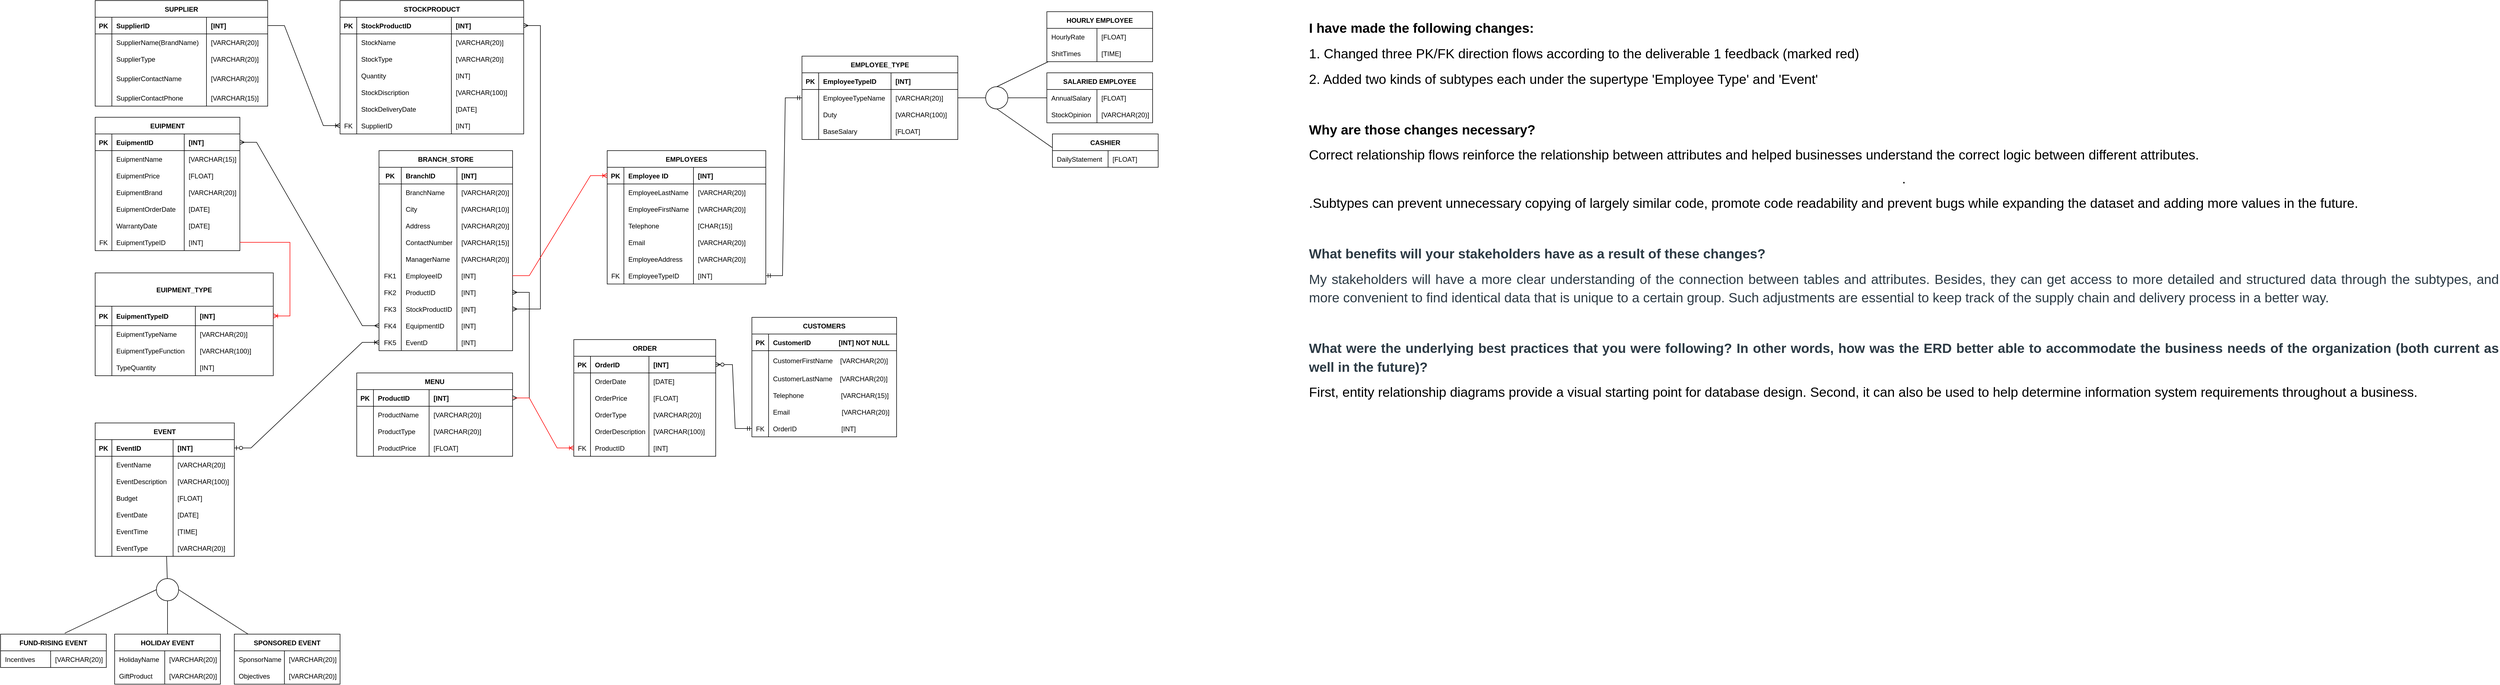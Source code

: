 <mxfile version="20.8.20" type="device"><diagram id="R2lEEEUBdFMjLlhIrx00" name="Page-1"><mxGraphModel dx="6280" dy="2077" grid="1" gridSize="10" guides="1" tooltips="1" connect="1" arrows="1" fold="1" page="1" pageScale="1" pageWidth="2300" pageHeight="1400" math="0" shadow="0" extFonts="Permanent Marker^https://fonts.googleapis.com/css?family=Permanent+Marker"><root><mxCell id="0"/><mxCell id="1" parent="0"/><mxCell id="C-vyLk0tnHw3VtMMgP7b-13" value="ORDER" style="shape=table;startSize=30;container=1;collapsible=1;childLayout=tableLayout;fixedRows=1;rowLines=0;fontStyle=1;align=center;resizeLast=1;" parent="1" vertex="1"><mxGeometry x="-1190" y="670" width="255" height="210" as="geometry"><mxRectangle x="-20" y="390" width="80" height="30" as="alternateBounds"/></mxGeometry></mxCell><mxCell id="C-vyLk0tnHw3VtMMgP7b-14" value="" style="shape=partialRectangle;collapsible=0;dropTarget=0;pointerEvents=0;fillColor=none;points=[[0,0.5],[1,0.5]];portConstraint=eastwest;top=0;left=0;right=0;bottom=1;" parent="C-vyLk0tnHw3VtMMgP7b-13" vertex="1"><mxGeometry y="30" width="255" height="30" as="geometry"/></mxCell><mxCell id="C-vyLk0tnHw3VtMMgP7b-15" value="PK" style="shape=partialRectangle;overflow=hidden;connectable=0;fillColor=none;top=0;left=0;bottom=0;right=0;fontStyle=1;" parent="C-vyLk0tnHw3VtMMgP7b-14" vertex="1"><mxGeometry width="30" height="30" as="geometry"><mxRectangle width="30" height="30" as="alternateBounds"/></mxGeometry></mxCell><mxCell id="C-vyLk0tnHw3VtMMgP7b-16" value="OrderID" style="shape=partialRectangle;overflow=hidden;connectable=0;fillColor=none;top=0;left=0;bottom=0;right=0;align=left;spacingLeft=6;fontStyle=1;" parent="C-vyLk0tnHw3VtMMgP7b-14" vertex="1"><mxGeometry x="30" width="105" height="30" as="geometry"><mxRectangle width="105" height="30" as="alternateBounds"/></mxGeometry></mxCell><mxCell id="RAOv3pdFfvsUip37aqtm-320" value="[INT]" style="shape=partialRectangle;overflow=hidden;connectable=0;fillColor=none;top=0;left=0;bottom=0;right=0;align=left;spacingLeft=6;fontStyle=1;" parent="C-vyLk0tnHw3VtMMgP7b-14" vertex="1"><mxGeometry x="135" width="120" height="30" as="geometry"><mxRectangle width="120" height="30" as="alternateBounds"/></mxGeometry></mxCell><mxCell id="C-vyLk0tnHw3VtMMgP7b-20" value="" style="shape=partialRectangle;collapsible=0;dropTarget=0;pointerEvents=0;fillColor=none;points=[[0,0.5],[1,0.5]];portConstraint=eastwest;top=0;left=0;right=0;bottom=0;" parent="C-vyLk0tnHw3VtMMgP7b-13" vertex="1"><mxGeometry y="60" width="255" height="30" as="geometry"/></mxCell><mxCell id="C-vyLk0tnHw3VtMMgP7b-21" value="" style="shape=partialRectangle;overflow=hidden;connectable=0;fillColor=none;top=0;left=0;bottom=0;right=0;" parent="C-vyLk0tnHw3VtMMgP7b-20" vertex="1"><mxGeometry width="30" height="30" as="geometry"><mxRectangle width="30" height="30" as="alternateBounds"/></mxGeometry></mxCell><mxCell id="C-vyLk0tnHw3VtMMgP7b-22" value="OrderDate" style="shape=partialRectangle;overflow=hidden;connectable=0;fillColor=none;top=0;left=0;bottom=0;right=0;align=left;spacingLeft=6;" parent="C-vyLk0tnHw3VtMMgP7b-20" vertex="1"><mxGeometry x="30" width="105" height="30" as="geometry"><mxRectangle width="105" height="30" as="alternateBounds"/></mxGeometry></mxCell><mxCell id="RAOv3pdFfvsUip37aqtm-321" value="[DATE]" style="shape=partialRectangle;overflow=hidden;connectable=0;fillColor=none;top=0;left=0;bottom=0;right=0;align=left;spacingLeft=6;" parent="C-vyLk0tnHw3VtMMgP7b-20" vertex="1"><mxGeometry x="135" width="120" height="30" as="geometry"><mxRectangle width="120" height="30" as="alternateBounds"/></mxGeometry></mxCell><mxCell id="RAOv3pdFfvsUip37aqtm-159" value="" style="shape=partialRectangle;collapsible=0;dropTarget=0;pointerEvents=0;fillColor=none;points=[[0,0.5],[1,0.5]];portConstraint=eastwest;top=0;left=0;right=0;bottom=0;" parent="C-vyLk0tnHw3VtMMgP7b-13" vertex="1"><mxGeometry y="90" width="255" height="30" as="geometry"/></mxCell><mxCell id="RAOv3pdFfvsUip37aqtm-160" value="" style="shape=partialRectangle;overflow=hidden;connectable=0;fillColor=none;top=0;left=0;bottom=0;right=0;" parent="RAOv3pdFfvsUip37aqtm-159" vertex="1"><mxGeometry width="30" height="30" as="geometry"><mxRectangle width="30" height="30" as="alternateBounds"/></mxGeometry></mxCell><mxCell id="RAOv3pdFfvsUip37aqtm-161" value="OrderPrice" style="shape=partialRectangle;overflow=hidden;connectable=0;fillColor=none;top=0;left=0;bottom=0;right=0;align=left;spacingLeft=6;" parent="RAOv3pdFfvsUip37aqtm-159" vertex="1"><mxGeometry x="30" width="105" height="30" as="geometry"><mxRectangle width="105" height="30" as="alternateBounds"/></mxGeometry></mxCell><mxCell id="RAOv3pdFfvsUip37aqtm-322" value="[FLOAT]" style="shape=partialRectangle;overflow=hidden;connectable=0;fillColor=none;top=0;left=0;bottom=0;right=0;align=left;spacingLeft=6;" parent="RAOv3pdFfvsUip37aqtm-159" vertex="1"><mxGeometry x="135" width="120" height="30" as="geometry"><mxRectangle width="120" height="30" as="alternateBounds"/></mxGeometry></mxCell><mxCell id="RAOv3pdFfvsUip37aqtm-162" style="shape=partialRectangle;collapsible=0;dropTarget=0;pointerEvents=0;fillColor=none;points=[[0,0.5],[1,0.5]];portConstraint=eastwest;top=0;left=0;right=0;bottom=0;" parent="C-vyLk0tnHw3VtMMgP7b-13" vertex="1"><mxGeometry y="120" width="255" height="30" as="geometry"/></mxCell><mxCell id="RAOv3pdFfvsUip37aqtm-163" style="shape=partialRectangle;overflow=hidden;connectable=0;fillColor=none;top=0;left=0;bottom=0;right=0;" parent="RAOv3pdFfvsUip37aqtm-162" vertex="1"><mxGeometry width="30" height="30" as="geometry"><mxRectangle width="30" height="30" as="alternateBounds"/></mxGeometry></mxCell><mxCell id="RAOv3pdFfvsUip37aqtm-164" value="OrderType" style="shape=partialRectangle;overflow=hidden;connectable=0;fillColor=none;top=0;left=0;bottom=0;right=0;align=left;spacingLeft=6;" parent="RAOv3pdFfvsUip37aqtm-162" vertex="1"><mxGeometry x="30" width="105" height="30" as="geometry"><mxRectangle width="105" height="30" as="alternateBounds"/></mxGeometry></mxCell><mxCell id="RAOv3pdFfvsUip37aqtm-323" value="[VARCHAR(20)]" style="shape=partialRectangle;overflow=hidden;connectable=0;fillColor=none;top=0;left=0;bottom=0;right=0;align=left;spacingLeft=6;" parent="RAOv3pdFfvsUip37aqtm-162" vertex="1"><mxGeometry x="135" width="120" height="30" as="geometry"><mxRectangle width="120" height="30" as="alternateBounds"/></mxGeometry></mxCell><mxCell id="RAOv3pdFfvsUip37aqtm-165" style="shape=partialRectangle;collapsible=0;dropTarget=0;pointerEvents=0;fillColor=none;points=[[0,0.5],[1,0.5]];portConstraint=eastwest;top=0;left=0;right=0;bottom=0;" parent="C-vyLk0tnHw3VtMMgP7b-13" vertex="1"><mxGeometry y="150" width="255" height="30" as="geometry"/></mxCell><mxCell id="RAOv3pdFfvsUip37aqtm-166" style="shape=partialRectangle;overflow=hidden;connectable=0;fillColor=none;top=0;left=0;bottom=0;right=0;" parent="RAOv3pdFfvsUip37aqtm-165" vertex="1"><mxGeometry width="30" height="30" as="geometry"><mxRectangle width="30" height="30" as="alternateBounds"/></mxGeometry></mxCell><mxCell id="RAOv3pdFfvsUip37aqtm-167" value="OrderDescription" style="shape=partialRectangle;overflow=hidden;connectable=0;fillColor=none;top=0;left=0;bottom=0;right=0;align=left;spacingLeft=6;" parent="RAOv3pdFfvsUip37aqtm-165" vertex="1"><mxGeometry x="30" width="105" height="30" as="geometry"><mxRectangle width="105" height="30" as="alternateBounds"/></mxGeometry></mxCell><mxCell id="RAOv3pdFfvsUip37aqtm-324" value="[VARCHAR(100)]" style="shape=partialRectangle;overflow=hidden;connectable=0;fillColor=none;top=0;left=0;bottom=0;right=0;align=left;spacingLeft=6;" parent="RAOv3pdFfvsUip37aqtm-165" vertex="1"><mxGeometry x="135" width="120" height="30" as="geometry"><mxRectangle width="120" height="30" as="alternateBounds"/></mxGeometry></mxCell><mxCell id="RAOv3pdFfvsUip37aqtm-325" style="shape=partialRectangle;collapsible=0;dropTarget=0;pointerEvents=0;fillColor=none;points=[[0,0.5],[1,0.5]];portConstraint=eastwest;top=0;left=0;right=0;bottom=0;" parent="C-vyLk0tnHw3VtMMgP7b-13" vertex="1"><mxGeometry y="180" width="255" height="30" as="geometry"/></mxCell><mxCell id="RAOv3pdFfvsUip37aqtm-326" value="FK" style="shape=partialRectangle;overflow=hidden;connectable=0;fillColor=none;top=0;left=0;bottom=0;right=0;" parent="RAOv3pdFfvsUip37aqtm-325" vertex="1"><mxGeometry width="30" height="30" as="geometry"><mxRectangle width="30" height="30" as="alternateBounds"/></mxGeometry></mxCell><mxCell id="RAOv3pdFfvsUip37aqtm-327" value="ProductID" style="shape=partialRectangle;overflow=hidden;connectable=0;fillColor=none;top=0;left=0;bottom=0;right=0;align=left;spacingLeft=6;" parent="RAOv3pdFfvsUip37aqtm-325" vertex="1"><mxGeometry x="30" width="105" height="30" as="geometry"><mxRectangle width="105" height="30" as="alternateBounds"/></mxGeometry></mxCell><mxCell id="RAOv3pdFfvsUip37aqtm-328" value="[INT]" style="shape=partialRectangle;overflow=hidden;connectable=0;fillColor=none;top=0;left=0;bottom=0;right=0;align=left;spacingLeft=6;" parent="RAOv3pdFfvsUip37aqtm-325" vertex="1"><mxGeometry x="135" width="120" height="30" as="geometry"><mxRectangle width="120" height="30" as="alternateBounds"/></mxGeometry></mxCell><mxCell id="C-vyLk0tnHw3VtMMgP7b-23" value="CUSTOMERS" style="shape=table;startSize=30;container=1;collapsible=1;childLayout=tableLayout;fixedRows=1;rowLines=0;fontStyle=1;align=center;resizeLast=1;" parent="1" vertex="1"><mxGeometry x="-870" y="630" width="260" height="215" as="geometry"><mxRectangle y="27.5" width="100" height="30" as="alternateBounds"/></mxGeometry></mxCell><mxCell id="C-vyLk0tnHw3VtMMgP7b-24" value="" style="shape=partialRectangle;collapsible=0;dropTarget=0;pointerEvents=0;fillColor=none;points=[[0,0.5],[1,0.5]];portConstraint=eastwest;top=0;left=0;right=0;bottom=1;" parent="C-vyLk0tnHw3VtMMgP7b-23" vertex="1"><mxGeometry y="30" width="260" height="30" as="geometry"/></mxCell><mxCell id="C-vyLk0tnHw3VtMMgP7b-25" value="PK" style="shape=partialRectangle;overflow=hidden;connectable=0;fillColor=none;top=0;left=0;bottom=0;right=0;fontStyle=1;" parent="C-vyLk0tnHw3VtMMgP7b-24" vertex="1"><mxGeometry width="30" height="30" as="geometry"><mxRectangle width="30" height="30" as="alternateBounds"/></mxGeometry></mxCell><mxCell id="C-vyLk0tnHw3VtMMgP7b-26" value="CustomerID               [INT] NOT NULL" style="shape=partialRectangle;overflow=hidden;connectable=0;fillColor=none;top=0;left=0;bottom=0;right=0;align=left;spacingLeft=6;fontStyle=1;" parent="C-vyLk0tnHw3VtMMgP7b-24" vertex="1"><mxGeometry x="30" width="230" height="30" as="geometry"><mxRectangle width="230" height="30" as="alternateBounds"/></mxGeometry></mxCell><mxCell id="C-vyLk0tnHw3VtMMgP7b-27" value="" style="shape=partialRectangle;collapsible=0;dropTarget=0;pointerEvents=0;fillColor=none;points=[[0,0.5],[1,0.5]];portConstraint=eastwest;top=0;left=0;right=0;bottom=0;" parent="C-vyLk0tnHw3VtMMgP7b-23" vertex="1"><mxGeometry y="60" width="260" height="35" as="geometry"/></mxCell><mxCell id="C-vyLk0tnHw3VtMMgP7b-28" value="" style="shape=partialRectangle;overflow=hidden;connectable=0;fillColor=none;top=0;left=0;bottom=0;right=0;" parent="C-vyLk0tnHw3VtMMgP7b-27" vertex="1"><mxGeometry width="30" height="35" as="geometry"><mxRectangle width="30" height="35" as="alternateBounds"/></mxGeometry></mxCell><mxCell id="C-vyLk0tnHw3VtMMgP7b-29" value="CustomerFirstName    [VARCHAR(20)]" style="shape=partialRectangle;overflow=hidden;connectable=0;fillColor=none;top=0;left=0;bottom=0;right=0;align=left;spacingLeft=6;" parent="C-vyLk0tnHw3VtMMgP7b-27" vertex="1"><mxGeometry x="30" width="230" height="35" as="geometry"><mxRectangle width="230" height="35" as="alternateBounds"/></mxGeometry></mxCell><mxCell id="RAOv3pdFfvsUip37aqtm-156" value="" style="shape=tableRow;horizontal=0;startSize=0;swimlaneHead=0;swimlaneBody=0;fillColor=none;collapsible=0;dropTarget=0;points=[[0,0.5],[1,0.5]];portConstraint=eastwest;top=0;left=0;right=0;bottom=0;" parent="C-vyLk0tnHw3VtMMgP7b-23" vertex="1"><mxGeometry y="95" width="260" height="30" as="geometry"/></mxCell><mxCell id="RAOv3pdFfvsUip37aqtm-157" value="" style="shape=partialRectangle;connectable=0;fillColor=none;top=0;left=0;bottom=0;right=0;fontStyle=0;overflow=hidden;" parent="RAOv3pdFfvsUip37aqtm-156" vertex="1"><mxGeometry width="30" height="30" as="geometry"><mxRectangle width="30" height="30" as="alternateBounds"/></mxGeometry></mxCell><mxCell id="RAOv3pdFfvsUip37aqtm-158" value="CustomerLastName    [VARCHAR(20)]" style="shape=partialRectangle;connectable=0;fillColor=none;top=0;left=0;bottom=0;right=0;align=left;spacingLeft=6;fontStyle=0;overflow=hidden;" parent="RAOv3pdFfvsUip37aqtm-156" vertex="1"><mxGeometry x="30" width="230" height="30" as="geometry"><mxRectangle width="230" height="30" as="alternateBounds"/></mxGeometry></mxCell><mxCell id="RAOv3pdFfvsUip37aqtm-146" value="" style="shape=tableRow;horizontal=0;startSize=0;swimlaneHead=0;swimlaneBody=0;fillColor=none;collapsible=0;dropTarget=0;points=[[0,0.5],[1,0.5]];portConstraint=eastwest;top=0;left=0;right=0;bottom=0;" parent="C-vyLk0tnHw3VtMMgP7b-23" vertex="1"><mxGeometry y="125" width="260" height="30" as="geometry"/></mxCell><mxCell id="RAOv3pdFfvsUip37aqtm-147" value="" style="shape=partialRectangle;connectable=0;fillColor=none;top=0;left=0;bottom=0;right=0;editable=1;overflow=hidden;" parent="RAOv3pdFfvsUip37aqtm-146" vertex="1"><mxGeometry width="30" height="30" as="geometry"><mxRectangle width="30" height="30" as="alternateBounds"/></mxGeometry></mxCell><mxCell id="RAOv3pdFfvsUip37aqtm-148" value="Telephone                    [VARCHAR(15)]" style="shape=partialRectangle;connectable=0;fillColor=none;top=0;left=0;bottom=0;right=0;align=left;spacingLeft=6;overflow=hidden;" parent="RAOv3pdFfvsUip37aqtm-146" vertex="1"><mxGeometry x="30" width="230" height="30" as="geometry"><mxRectangle width="230" height="30" as="alternateBounds"/></mxGeometry></mxCell><mxCell id="RAOv3pdFfvsUip37aqtm-153" value="" style="shape=tableRow;horizontal=0;startSize=0;swimlaneHead=0;swimlaneBody=0;fillColor=none;collapsible=0;dropTarget=0;points=[[0,0.5],[1,0.5]];portConstraint=eastwest;top=0;left=0;right=0;bottom=0;" parent="C-vyLk0tnHw3VtMMgP7b-23" vertex="1"><mxGeometry y="155" width="260" height="30" as="geometry"/></mxCell><mxCell id="RAOv3pdFfvsUip37aqtm-154" value="" style="shape=partialRectangle;connectable=0;fillColor=none;top=0;left=0;bottom=0;right=0;editable=1;overflow=hidden;" parent="RAOv3pdFfvsUip37aqtm-153" vertex="1"><mxGeometry width="30" height="30" as="geometry"><mxRectangle width="30" height="30" as="alternateBounds"/></mxGeometry></mxCell><mxCell id="RAOv3pdFfvsUip37aqtm-155" value="Email                            [VARCHAR(20)]" style="shape=partialRectangle;connectable=0;fillColor=none;top=0;left=0;bottom=0;right=0;align=left;spacingLeft=6;overflow=hidden;" parent="RAOv3pdFfvsUip37aqtm-153" vertex="1"><mxGeometry x="30" width="230" height="30" as="geometry"><mxRectangle width="230" height="30" as="alternateBounds"/></mxGeometry></mxCell><mxCell id="RAOv3pdFfvsUip37aqtm-143" value="" style="shape=tableRow;horizontal=0;startSize=0;swimlaneHead=0;swimlaneBody=0;fillColor=none;collapsible=0;dropTarget=0;points=[[0,0.5],[1,0.5]];portConstraint=eastwest;top=0;left=0;right=0;bottom=0;" parent="C-vyLk0tnHw3VtMMgP7b-23" vertex="1"><mxGeometry y="185" width="260" height="30" as="geometry"/></mxCell><mxCell id="RAOv3pdFfvsUip37aqtm-144" value="FK" style="shape=partialRectangle;connectable=0;fillColor=none;top=0;left=0;bottom=0;right=0;fontStyle=0;overflow=hidden;" parent="RAOv3pdFfvsUip37aqtm-143" vertex="1"><mxGeometry width="30" height="30" as="geometry"><mxRectangle width="30" height="30" as="alternateBounds"/></mxGeometry></mxCell><mxCell id="RAOv3pdFfvsUip37aqtm-145" value="OrderID                        [INT]" style="shape=partialRectangle;connectable=0;fillColor=none;top=0;left=0;bottom=0;right=0;align=left;spacingLeft=6;fontStyle=0;overflow=hidden;" parent="RAOv3pdFfvsUip37aqtm-143" vertex="1"><mxGeometry x="30" width="230" height="30" as="geometry"><mxRectangle width="230" height="30" as="alternateBounds"/></mxGeometry></mxCell><mxCell id="Q7xuWtMT9mnX7ymaXYNI-1" value="STOCKPRODUCT" style="shape=table;startSize=30;container=1;collapsible=1;childLayout=tableLayout;fixedRows=1;rowLines=0;fontStyle=1;align=center;resizeLast=1;" parent="1" vertex="1"><mxGeometry x="-1610" y="60" width="330" height="240" as="geometry"/></mxCell><mxCell id="Q7xuWtMT9mnX7ymaXYNI-2" value="" style="shape=partialRectangle;collapsible=0;dropTarget=0;pointerEvents=0;fillColor=none;points=[[0,0.5],[1,0.5]];portConstraint=eastwest;top=0;left=0;right=0;bottom=1;" parent="Q7xuWtMT9mnX7ymaXYNI-1" vertex="1"><mxGeometry y="30" width="330" height="30" as="geometry"/></mxCell><mxCell id="Q7xuWtMT9mnX7ymaXYNI-3" value="PK" style="shape=partialRectangle;overflow=hidden;connectable=0;fillColor=none;top=0;left=0;bottom=0;right=0;fontStyle=1;" parent="Q7xuWtMT9mnX7ymaXYNI-2" vertex="1"><mxGeometry width="30" height="30" as="geometry"><mxRectangle width="30" height="30" as="alternateBounds"/></mxGeometry></mxCell><mxCell id="Q7xuWtMT9mnX7ymaXYNI-4" value="StockProductID" style="shape=partialRectangle;overflow=hidden;connectable=0;fillColor=none;top=0;left=0;bottom=0;right=0;align=left;spacingLeft=6;fontStyle=1;" parent="Q7xuWtMT9mnX7ymaXYNI-2" vertex="1"><mxGeometry x="30" width="170" height="30" as="geometry"><mxRectangle width="170" height="30" as="alternateBounds"/></mxGeometry></mxCell><mxCell id="RAOv3pdFfvsUip37aqtm-352" value="[INT]" style="shape=partialRectangle;overflow=hidden;connectable=0;fillColor=none;top=0;left=0;bottom=0;right=0;align=left;spacingLeft=6;fontStyle=1;" parent="Q7xuWtMT9mnX7ymaXYNI-2" vertex="1"><mxGeometry x="200" width="130" height="30" as="geometry"><mxRectangle width="130" height="30" as="alternateBounds"/></mxGeometry></mxCell><mxCell id="RAOv3pdFfvsUip37aqtm-349" style="shape=partialRectangle;collapsible=0;dropTarget=0;pointerEvents=0;fillColor=none;points=[[0,0.5],[1,0.5]];portConstraint=eastwest;top=0;left=0;right=0;bottom=0;" parent="Q7xuWtMT9mnX7ymaXYNI-1" vertex="1"><mxGeometry y="60" width="330" height="30" as="geometry"/></mxCell><mxCell id="RAOv3pdFfvsUip37aqtm-350" style="shape=partialRectangle;overflow=hidden;connectable=0;fillColor=none;top=0;left=0;bottom=0;right=0;" parent="RAOv3pdFfvsUip37aqtm-349" vertex="1"><mxGeometry width="30" height="30" as="geometry"><mxRectangle width="30" height="30" as="alternateBounds"/></mxGeometry></mxCell><mxCell id="RAOv3pdFfvsUip37aqtm-351" value="StockName" style="shape=partialRectangle;overflow=hidden;connectable=0;fillColor=none;top=0;left=0;bottom=0;right=0;align=left;spacingLeft=6;" parent="RAOv3pdFfvsUip37aqtm-349" vertex="1"><mxGeometry x="30" width="170" height="30" as="geometry"><mxRectangle width="170" height="30" as="alternateBounds"/></mxGeometry></mxCell><mxCell id="RAOv3pdFfvsUip37aqtm-354" value="[VARCHAR(20)]" style="shape=partialRectangle;overflow=hidden;connectable=0;fillColor=none;top=0;left=0;bottom=0;right=0;align=left;spacingLeft=6;" parent="RAOv3pdFfvsUip37aqtm-349" vertex="1"><mxGeometry x="200" width="130" height="30" as="geometry"><mxRectangle width="130" height="30" as="alternateBounds"/></mxGeometry></mxCell><mxCell id="Q7xuWtMT9mnX7ymaXYNI-5" value="" style="shape=partialRectangle;collapsible=0;dropTarget=0;pointerEvents=0;fillColor=none;points=[[0,0.5],[1,0.5]];portConstraint=eastwest;top=0;left=0;right=0;bottom=0;" parent="Q7xuWtMT9mnX7ymaXYNI-1" vertex="1"><mxGeometry y="90" width="330" height="30" as="geometry"/></mxCell><mxCell id="Q7xuWtMT9mnX7ymaXYNI-6" value="" style="shape=partialRectangle;overflow=hidden;connectable=0;fillColor=none;top=0;left=0;bottom=0;right=0;" parent="Q7xuWtMT9mnX7ymaXYNI-5" vertex="1"><mxGeometry width="30" height="30" as="geometry"><mxRectangle width="30" height="30" as="alternateBounds"/></mxGeometry></mxCell><mxCell id="Q7xuWtMT9mnX7ymaXYNI-7" value="StockType" style="shape=partialRectangle;overflow=hidden;connectable=0;fillColor=none;top=0;left=0;bottom=0;right=0;align=left;spacingLeft=6;" parent="Q7xuWtMT9mnX7ymaXYNI-5" vertex="1"><mxGeometry x="30" width="170" height="30" as="geometry"><mxRectangle width="170" height="30" as="alternateBounds"/></mxGeometry></mxCell><mxCell id="RAOv3pdFfvsUip37aqtm-353" value="[VARCHAR(20)]" style="shape=partialRectangle;overflow=hidden;connectable=0;fillColor=none;top=0;left=0;bottom=0;right=0;align=left;spacingLeft=6;" parent="Q7xuWtMT9mnX7ymaXYNI-5" vertex="1"><mxGeometry x="200" width="130" height="30" as="geometry"><mxRectangle width="130" height="30" as="alternateBounds"/></mxGeometry></mxCell><mxCell id="RAOv3pdFfvsUip37aqtm-371" style="shape=partialRectangle;collapsible=0;dropTarget=0;pointerEvents=0;fillColor=none;points=[[0,0.5],[1,0.5]];portConstraint=eastwest;top=0;left=0;right=0;bottom=0;" parent="Q7xuWtMT9mnX7ymaXYNI-1" vertex="1"><mxGeometry y="120" width="330" height="30" as="geometry"/></mxCell><mxCell id="RAOv3pdFfvsUip37aqtm-372" style="shape=partialRectangle;overflow=hidden;connectable=0;fillColor=none;top=0;left=0;bottom=0;right=0;" parent="RAOv3pdFfvsUip37aqtm-371" vertex="1"><mxGeometry width="30" height="30" as="geometry"><mxRectangle width="30" height="30" as="alternateBounds"/></mxGeometry></mxCell><mxCell id="RAOv3pdFfvsUip37aqtm-373" value="Quantity" style="shape=partialRectangle;overflow=hidden;connectable=0;fillColor=none;top=0;left=0;bottom=0;right=0;align=left;spacingLeft=6;" parent="RAOv3pdFfvsUip37aqtm-371" vertex="1"><mxGeometry x="30" width="170" height="30" as="geometry"><mxRectangle width="170" height="30" as="alternateBounds"/></mxGeometry></mxCell><mxCell id="RAOv3pdFfvsUip37aqtm-374" value="[INT]" style="shape=partialRectangle;overflow=hidden;connectable=0;fillColor=none;top=0;left=0;bottom=0;right=0;align=left;spacingLeft=6;" parent="RAOv3pdFfvsUip37aqtm-371" vertex="1"><mxGeometry x="200" width="130" height="30" as="geometry"><mxRectangle width="130" height="30" as="alternateBounds"/></mxGeometry></mxCell><mxCell id="RAOv3pdFfvsUip37aqtm-367" style="shape=partialRectangle;collapsible=0;dropTarget=0;pointerEvents=0;fillColor=none;points=[[0,0.5],[1,0.5]];portConstraint=eastwest;top=0;left=0;right=0;bottom=0;" parent="Q7xuWtMT9mnX7ymaXYNI-1" vertex="1"><mxGeometry y="150" width="330" height="30" as="geometry"/></mxCell><mxCell id="RAOv3pdFfvsUip37aqtm-368" style="shape=partialRectangle;overflow=hidden;connectable=0;fillColor=none;top=0;left=0;bottom=0;right=0;" parent="RAOv3pdFfvsUip37aqtm-367" vertex="1"><mxGeometry width="30" height="30" as="geometry"><mxRectangle width="30" height="30" as="alternateBounds"/></mxGeometry></mxCell><mxCell id="RAOv3pdFfvsUip37aqtm-369" value="StockDiscription" style="shape=partialRectangle;overflow=hidden;connectable=0;fillColor=none;top=0;left=0;bottom=0;right=0;align=left;spacingLeft=6;" parent="RAOv3pdFfvsUip37aqtm-367" vertex="1"><mxGeometry x="30" width="170" height="30" as="geometry"><mxRectangle width="170" height="30" as="alternateBounds"/></mxGeometry></mxCell><mxCell id="RAOv3pdFfvsUip37aqtm-370" value="[VARCHAR(100)]" style="shape=partialRectangle;overflow=hidden;connectable=0;fillColor=none;top=0;left=0;bottom=0;right=0;align=left;spacingLeft=6;" parent="RAOv3pdFfvsUip37aqtm-367" vertex="1"><mxGeometry x="200" width="130" height="30" as="geometry"><mxRectangle width="130" height="30" as="alternateBounds"/></mxGeometry></mxCell><mxCell id="RAOv3pdFfvsUip37aqtm-363" style="shape=partialRectangle;collapsible=0;dropTarget=0;pointerEvents=0;fillColor=none;points=[[0,0.5],[1,0.5]];portConstraint=eastwest;top=0;left=0;right=0;bottom=0;" parent="Q7xuWtMT9mnX7ymaXYNI-1" vertex="1"><mxGeometry y="180" width="330" height="30" as="geometry"/></mxCell><mxCell id="RAOv3pdFfvsUip37aqtm-364" style="shape=partialRectangle;overflow=hidden;connectable=0;fillColor=none;top=0;left=0;bottom=0;right=0;" parent="RAOv3pdFfvsUip37aqtm-363" vertex="1"><mxGeometry width="30" height="30" as="geometry"><mxRectangle width="30" height="30" as="alternateBounds"/></mxGeometry></mxCell><mxCell id="RAOv3pdFfvsUip37aqtm-365" value="StockDeliveryDate" style="shape=partialRectangle;overflow=hidden;connectable=0;fillColor=none;top=0;left=0;bottom=0;right=0;align=left;spacingLeft=6;" parent="RAOv3pdFfvsUip37aqtm-363" vertex="1"><mxGeometry x="30" width="170" height="30" as="geometry"><mxRectangle width="170" height="30" as="alternateBounds"/></mxGeometry></mxCell><mxCell id="RAOv3pdFfvsUip37aqtm-366" value="[DATE]" style="shape=partialRectangle;overflow=hidden;connectable=0;fillColor=none;top=0;left=0;bottom=0;right=0;align=left;spacingLeft=6;" parent="RAOv3pdFfvsUip37aqtm-363" vertex="1"><mxGeometry x="200" width="130" height="30" as="geometry"><mxRectangle width="130" height="30" as="alternateBounds"/></mxGeometry></mxCell><mxCell id="RAOv3pdFfvsUip37aqtm-355" style="shape=partialRectangle;collapsible=0;dropTarget=0;pointerEvents=0;fillColor=none;points=[[0,0.5],[1,0.5]];portConstraint=eastwest;top=0;left=0;right=0;bottom=0;" parent="Q7xuWtMT9mnX7ymaXYNI-1" vertex="1"><mxGeometry y="210" width="330" height="30" as="geometry"/></mxCell><mxCell id="RAOv3pdFfvsUip37aqtm-356" value="FK" style="shape=partialRectangle;overflow=hidden;connectable=0;fillColor=none;top=0;left=0;bottom=0;right=0;" parent="RAOv3pdFfvsUip37aqtm-355" vertex="1"><mxGeometry width="30" height="30" as="geometry"><mxRectangle width="30" height="30" as="alternateBounds"/></mxGeometry></mxCell><mxCell id="RAOv3pdFfvsUip37aqtm-357" value="SupplierID" style="shape=partialRectangle;overflow=hidden;connectable=0;fillColor=none;top=0;left=0;bottom=0;right=0;align=left;spacingLeft=6;" parent="RAOv3pdFfvsUip37aqtm-355" vertex="1"><mxGeometry x="30" width="170" height="30" as="geometry"><mxRectangle width="170" height="30" as="alternateBounds"/></mxGeometry></mxCell><mxCell id="RAOv3pdFfvsUip37aqtm-358" value="[INT]" style="shape=partialRectangle;overflow=hidden;connectable=0;fillColor=none;top=0;left=0;bottom=0;right=0;align=left;spacingLeft=6;" parent="RAOv3pdFfvsUip37aqtm-355" vertex="1"><mxGeometry x="200" width="130" height="30" as="geometry"><mxRectangle width="130" height="30" as="alternateBounds"/></mxGeometry></mxCell><mxCell id="RAOv3pdFfvsUip37aqtm-1" value="EMPLOYEES" style="shape=table;startSize=30;container=1;collapsible=1;childLayout=tableLayout;fixedRows=1;rowLines=0;fontStyle=1;align=center;resizeLast=1;" parent="1" vertex="1"><mxGeometry x="-1130" y="330" width="285" height="240" as="geometry"><mxRectangle x="-340" y="270" width="120" height="30" as="alternateBounds"/></mxGeometry></mxCell><mxCell id="RAOv3pdFfvsUip37aqtm-2" value="" style="shape=partialRectangle;collapsible=0;dropTarget=0;pointerEvents=0;fillColor=none;points=[[0,0.5],[1,0.5]];portConstraint=eastwest;top=0;left=0;right=0;bottom=1;" parent="RAOv3pdFfvsUip37aqtm-1" vertex="1"><mxGeometry y="30" width="285" height="30" as="geometry"/></mxCell><mxCell id="RAOv3pdFfvsUip37aqtm-3" value="PK" style="shape=partialRectangle;overflow=hidden;connectable=0;fillColor=none;top=0;left=0;bottom=0;right=0;fontStyle=1;" parent="RAOv3pdFfvsUip37aqtm-2" vertex="1"><mxGeometry width="30" height="30" as="geometry"><mxRectangle width="30" height="30" as="alternateBounds"/></mxGeometry></mxCell><mxCell id="RAOv3pdFfvsUip37aqtm-4" value="Employee ID            " style="shape=partialRectangle;overflow=hidden;connectable=0;fillColor=none;top=0;left=0;bottom=0;right=0;align=left;spacingLeft=6;fontStyle=1;" parent="RAOv3pdFfvsUip37aqtm-2" vertex="1"><mxGeometry x="30" width="125" height="30" as="geometry"><mxRectangle width="125" height="30" as="alternateBounds"/></mxGeometry></mxCell><mxCell id="RAOv3pdFfvsUip37aqtm-219" value="[INT]" style="shape=partialRectangle;overflow=hidden;connectable=0;fillColor=none;top=0;left=0;bottom=0;right=0;align=left;spacingLeft=6;fontStyle=1;" parent="RAOv3pdFfvsUip37aqtm-2" vertex="1"><mxGeometry x="155" width="130" height="30" as="geometry"><mxRectangle width="130" height="30" as="alternateBounds"/></mxGeometry></mxCell><mxCell id="RAOv3pdFfvsUip37aqtm-181" style="shape=partialRectangle;collapsible=0;dropTarget=0;pointerEvents=0;fillColor=none;points=[[0,0.5],[1,0.5]];portConstraint=eastwest;top=0;left=0;right=0;bottom=0;" parent="RAOv3pdFfvsUip37aqtm-1" vertex="1"><mxGeometry y="60" width="285" height="30" as="geometry"/></mxCell><mxCell id="RAOv3pdFfvsUip37aqtm-182" style="shape=partialRectangle;overflow=hidden;connectable=0;fillColor=none;top=0;left=0;bottom=0;right=0;" parent="RAOv3pdFfvsUip37aqtm-181" vertex="1"><mxGeometry width="30" height="30" as="geometry"><mxRectangle width="30" height="30" as="alternateBounds"/></mxGeometry></mxCell><mxCell id="RAOv3pdFfvsUip37aqtm-183" value="EmployeeLastName  " style="shape=partialRectangle;overflow=hidden;connectable=0;fillColor=none;top=0;left=0;bottom=0;right=0;align=left;spacingLeft=6;" parent="RAOv3pdFfvsUip37aqtm-181" vertex="1"><mxGeometry x="30" width="125" height="30" as="geometry"><mxRectangle width="125" height="30" as="alternateBounds"/></mxGeometry></mxCell><mxCell id="RAOv3pdFfvsUip37aqtm-220" value="[VARCHAR(20)]" style="shape=partialRectangle;overflow=hidden;connectable=0;fillColor=none;top=0;left=0;bottom=0;right=0;align=left;spacingLeft=6;" parent="RAOv3pdFfvsUip37aqtm-181" vertex="1"><mxGeometry x="155" width="130" height="30" as="geometry"><mxRectangle width="130" height="30" as="alternateBounds"/></mxGeometry></mxCell><mxCell id="RAOv3pdFfvsUip37aqtm-5" value="" style="shape=partialRectangle;collapsible=0;dropTarget=0;pointerEvents=0;fillColor=none;points=[[0,0.5],[1,0.5]];portConstraint=eastwest;top=0;left=0;right=0;bottom=0;" parent="RAOv3pdFfvsUip37aqtm-1" vertex="1"><mxGeometry y="90" width="285" height="30" as="geometry"/></mxCell><mxCell id="RAOv3pdFfvsUip37aqtm-6" value="" style="shape=partialRectangle;overflow=hidden;connectable=0;fillColor=none;top=0;left=0;bottom=0;right=0;" parent="RAOv3pdFfvsUip37aqtm-5" vertex="1"><mxGeometry width="30" height="30" as="geometry"><mxRectangle width="30" height="30" as="alternateBounds"/></mxGeometry></mxCell><mxCell id="RAOv3pdFfvsUip37aqtm-7" value="EmployeeFirstName" style="shape=partialRectangle;overflow=hidden;connectable=0;fillColor=none;top=0;left=0;bottom=0;right=0;align=left;spacingLeft=6;" parent="RAOv3pdFfvsUip37aqtm-5" vertex="1"><mxGeometry x="30" width="125" height="30" as="geometry"><mxRectangle width="125" height="30" as="alternateBounds"/></mxGeometry></mxCell><mxCell id="RAOv3pdFfvsUip37aqtm-221" value="[VARCHAR(20)]" style="shape=partialRectangle;overflow=hidden;connectable=0;fillColor=none;top=0;left=0;bottom=0;right=0;align=left;spacingLeft=6;" parent="RAOv3pdFfvsUip37aqtm-5" vertex="1"><mxGeometry x="155" width="130" height="30" as="geometry"><mxRectangle width="130" height="30" as="alternateBounds"/></mxGeometry></mxCell><mxCell id="RAOv3pdFfvsUip37aqtm-202" style="shape=partialRectangle;collapsible=0;dropTarget=0;pointerEvents=0;fillColor=none;points=[[0,0.5],[1,0.5]];portConstraint=eastwest;top=0;left=0;right=0;bottom=0;" parent="RAOv3pdFfvsUip37aqtm-1" vertex="1"><mxGeometry y="120" width="285" height="30" as="geometry"/></mxCell><mxCell id="RAOv3pdFfvsUip37aqtm-203" style="shape=partialRectangle;overflow=hidden;connectable=0;fillColor=none;top=0;left=0;bottom=0;right=0;" parent="RAOv3pdFfvsUip37aqtm-202" vertex="1"><mxGeometry width="30" height="30" as="geometry"><mxRectangle width="30" height="30" as="alternateBounds"/></mxGeometry></mxCell><mxCell id="RAOv3pdFfvsUip37aqtm-204" value="Telephone " style="shape=partialRectangle;overflow=hidden;connectable=0;fillColor=none;top=0;left=0;bottom=0;right=0;align=left;spacingLeft=6;" parent="RAOv3pdFfvsUip37aqtm-202" vertex="1"><mxGeometry x="30" width="125" height="30" as="geometry"><mxRectangle width="125" height="30" as="alternateBounds"/></mxGeometry></mxCell><mxCell id="RAOv3pdFfvsUip37aqtm-222" value="[CHAR(15)]" style="shape=partialRectangle;overflow=hidden;connectable=0;fillColor=none;top=0;left=0;bottom=0;right=0;align=left;spacingLeft=6;" parent="RAOv3pdFfvsUip37aqtm-202" vertex="1"><mxGeometry x="155" width="130" height="30" as="geometry"><mxRectangle width="130" height="30" as="alternateBounds"/></mxGeometry></mxCell><mxCell id="RAOv3pdFfvsUip37aqtm-199" style="shape=partialRectangle;collapsible=0;dropTarget=0;pointerEvents=0;fillColor=none;points=[[0,0.5],[1,0.5]];portConstraint=eastwest;top=0;left=0;right=0;bottom=0;" parent="RAOv3pdFfvsUip37aqtm-1" vertex="1"><mxGeometry y="150" width="285" height="30" as="geometry"/></mxCell><mxCell id="RAOv3pdFfvsUip37aqtm-200" style="shape=partialRectangle;overflow=hidden;connectable=0;fillColor=none;top=0;left=0;bottom=0;right=0;" parent="RAOv3pdFfvsUip37aqtm-199" vertex="1"><mxGeometry width="30" height="30" as="geometry"><mxRectangle width="30" height="30" as="alternateBounds"/></mxGeometry></mxCell><mxCell id="RAOv3pdFfvsUip37aqtm-201" value="Email                          " style="shape=partialRectangle;overflow=hidden;connectable=0;fillColor=none;top=0;left=0;bottom=0;right=0;align=left;spacingLeft=6;" parent="RAOv3pdFfvsUip37aqtm-199" vertex="1"><mxGeometry x="30" width="125" height="30" as="geometry"><mxRectangle width="125" height="30" as="alternateBounds"/></mxGeometry></mxCell><mxCell id="RAOv3pdFfvsUip37aqtm-223" value="[VARCHAR(20)]" style="shape=partialRectangle;overflow=hidden;connectable=0;fillColor=none;top=0;left=0;bottom=0;right=0;align=left;spacingLeft=6;" parent="RAOv3pdFfvsUip37aqtm-199" vertex="1"><mxGeometry x="155" width="130" height="30" as="geometry"><mxRectangle width="130" height="30" as="alternateBounds"/></mxGeometry></mxCell><mxCell id="RAOv3pdFfvsUip37aqtm-196" style="shape=partialRectangle;collapsible=0;dropTarget=0;pointerEvents=0;fillColor=none;points=[[0,0.5],[1,0.5]];portConstraint=eastwest;top=0;left=0;right=0;bottom=0;" parent="RAOv3pdFfvsUip37aqtm-1" vertex="1"><mxGeometry y="180" width="285" height="30" as="geometry"/></mxCell><mxCell id="RAOv3pdFfvsUip37aqtm-197" style="shape=partialRectangle;overflow=hidden;connectable=0;fillColor=none;top=0;left=0;bottom=0;right=0;" parent="RAOv3pdFfvsUip37aqtm-196" vertex="1"><mxGeometry width="30" height="30" as="geometry"><mxRectangle width="30" height="30" as="alternateBounds"/></mxGeometry></mxCell><mxCell id="RAOv3pdFfvsUip37aqtm-198" value="EmployeeAddress" style="shape=partialRectangle;overflow=hidden;connectable=0;fillColor=none;top=0;left=0;bottom=0;right=0;align=left;spacingLeft=6;" parent="RAOv3pdFfvsUip37aqtm-196" vertex="1"><mxGeometry x="30" width="125" height="30" as="geometry"><mxRectangle width="125" height="30" as="alternateBounds"/></mxGeometry></mxCell><mxCell id="RAOv3pdFfvsUip37aqtm-224" value="[VARCHAR(20)]" style="shape=partialRectangle;overflow=hidden;connectable=0;fillColor=none;top=0;left=0;bottom=0;right=0;align=left;spacingLeft=6;" parent="RAOv3pdFfvsUip37aqtm-196" vertex="1"><mxGeometry x="155" width="130" height="30" as="geometry"><mxRectangle width="130" height="30" as="alternateBounds"/></mxGeometry></mxCell><mxCell id="RAOv3pdFfvsUip37aqtm-193" style="shape=partialRectangle;collapsible=0;dropTarget=0;pointerEvents=0;fillColor=none;points=[[0,0.5],[1,0.5]];portConstraint=eastwest;top=0;left=0;right=0;bottom=0;" parent="RAOv3pdFfvsUip37aqtm-1" vertex="1"><mxGeometry y="210" width="285" height="30" as="geometry"/></mxCell><mxCell id="RAOv3pdFfvsUip37aqtm-194" value="FK" style="shape=partialRectangle;overflow=hidden;connectable=0;fillColor=none;top=0;left=0;bottom=0;right=0;" parent="RAOv3pdFfvsUip37aqtm-193" vertex="1"><mxGeometry width="30" height="30" as="geometry"><mxRectangle width="30" height="30" as="alternateBounds"/></mxGeometry></mxCell><mxCell id="RAOv3pdFfvsUip37aqtm-195" value="EmployeeTypeID     " style="shape=partialRectangle;overflow=hidden;connectable=0;fillColor=none;top=0;left=0;bottom=0;right=0;align=left;spacingLeft=6;" parent="RAOv3pdFfvsUip37aqtm-193" vertex="1"><mxGeometry x="30" width="125" height="30" as="geometry"><mxRectangle width="125" height="30" as="alternateBounds"/></mxGeometry></mxCell><mxCell id="RAOv3pdFfvsUip37aqtm-225" value="[INT]" style="shape=partialRectangle;overflow=hidden;connectable=0;fillColor=none;top=0;left=0;bottom=0;right=0;align=left;spacingLeft=6;" parent="RAOv3pdFfvsUip37aqtm-193" vertex="1"><mxGeometry x="155" width="130" height="30" as="geometry"><mxRectangle width="130" height="30" as="alternateBounds"/></mxGeometry></mxCell><mxCell id="RAOv3pdFfvsUip37aqtm-21" value="BRANCH_STORE" style="shape=table;startSize=30;container=1;collapsible=1;childLayout=tableLayout;fixedRows=1;rowLines=0;fontStyle=1;align=center;resizeLast=1;" parent="1" vertex="1"><mxGeometry x="-1540" y="330" width="240" height="360" as="geometry"/></mxCell><mxCell id="RAOv3pdFfvsUip37aqtm-22" value="" style="shape=partialRectangle;collapsible=0;dropTarget=0;pointerEvents=0;fillColor=none;points=[[0,0.5],[1,0.5]];portConstraint=eastwest;top=0;left=0;right=0;bottom=1;" parent="RAOv3pdFfvsUip37aqtm-21" vertex="1"><mxGeometry y="30" width="240" height="30" as="geometry"/></mxCell><mxCell id="RAOv3pdFfvsUip37aqtm-23" value="PK" style="shape=partialRectangle;overflow=hidden;connectable=0;fillColor=none;top=0;left=0;bottom=0;right=0;fontStyle=1;" parent="RAOv3pdFfvsUip37aqtm-22" vertex="1"><mxGeometry width="40" height="30" as="geometry"><mxRectangle width="40" height="30" as="alternateBounds"/></mxGeometry></mxCell><mxCell id="RAOv3pdFfvsUip37aqtm-24" value="BranchID" style="shape=partialRectangle;overflow=hidden;connectable=0;fillColor=none;top=0;left=0;bottom=0;right=0;align=left;spacingLeft=6;fontStyle=1;" parent="RAOv3pdFfvsUip37aqtm-22" vertex="1"><mxGeometry x="40" width="100" height="30" as="geometry"><mxRectangle width="100" height="30" as="alternateBounds"/></mxGeometry></mxCell><mxCell id="RAOv3pdFfvsUip37aqtm-241" value="[INT]" style="shape=partialRectangle;overflow=hidden;connectable=0;fillColor=none;top=0;left=0;bottom=0;right=0;align=left;spacingLeft=6;fontStyle=1;" parent="RAOv3pdFfvsUip37aqtm-22" vertex="1"><mxGeometry x="140" width="100" height="30" as="geometry"><mxRectangle width="100" height="30" as="alternateBounds"/></mxGeometry></mxCell><mxCell id="RAOv3pdFfvsUip37aqtm-25" value="" style="shape=partialRectangle;collapsible=0;dropTarget=0;pointerEvents=0;fillColor=none;points=[[0,0.5],[1,0.5]];portConstraint=eastwest;top=0;left=0;right=0;bottom=0;" parent="RAOv3pdFfvsUip37aqtm-21" vertex="1"><mxGeometry y="60" width="240" height="30" as="geometry"/></mxCell><mxCell id="RAOv3pdFfvsUip37aqtm-26" value="" style="shape=partialRectangle;overflow=hidden;connectable=0;fillColor=none;top=0;left=0;bottom=0;right=0;" parent="RAOv3pdFfvsUip37aqtm-25" vertex="1"><mxGeometry width="40" height="30" as="geometry"><mxRectangle width="40" height="30" as="alternateBounds"/></mxGeometry></mxCell><mxCell id="RAOv3pdFfvsUip37aqtm-27" value="BranchName" style="shape=partialRectangle;overflow=hidden;connectable=0;fillColor=none;top=0;left=0;bottom=0;right=0;align=left;spacingLeft=6;" parent="RAOv3pdFfvsUip37aqtm-25" vertex="1"><mxGeometry x="40" width="100" height="30" as="geometry"><mxRectangle width="100" height="30" as="alternateBounds"/></mxGeometry></mxCell><mxCell id="RAOv3pdFfvsUip37aqtm-242" value="[VARCHAR(20)]" style="shape=partialRectangle;overflow=hidden;connectable=0;fillColor=none;top=0;left=0;bottom=0;right=0;align=left;spacingLeft=6;" parent="RAOv3pdFfvsUip37aqtm-25" vertex="1"><mxGeometry x="140" width="100" height="30" as="geometry"><mxRectangle width="100" height="30" as="alternateBounds"/></mxGeometry></mxCell><mxCell id="RAOv3pdFfvsUip37aqtm-397" style="shape=partialRectangle;collapsible=0;dropTarget=0;pointerEvents=0;fillColor=none;points=[[0,0.5],[1,0.5]];portConstraint=eastwest;top=0;left=0;right=0;bottom=0;" parent="RAOv3pdFfvsUip37aqtm-21" vertex="1"><mxGeometry y="90" width="240" height="30" as="geometry"/></mxCell><mxCell id="RAOv3pdFfvsUip37aqtm-398" style="shape=partialRectangle;overflow=hidden;connectable=0;fillColor=none;top=0;left=0;bottom=0;right=0;" parent="RAOv3pdFfvsUip37aqtm-397" vertex="1"><mxGeometry width="40" height="30" as="geometry"><mxRectangle width="40" height="30" as="alternateBounds"/></mxGeometry></mxCell><mxCell id="RAOv3pdFfvsUip37aqtm-399" value="City" style="shape=partialRectangle;overflow=hidden;connectable=0;fillColor=none;top=0;left=0;bottom=0;right=0;align=left;spacingLeft=6;" parent="RAOv3pdFfvsUip37aqtm-397" vertex="1"><mxGeometry x="40" width="100" height="30" as="geometry"><mxRectangle width="100" height="30" as="alternateBounds"/></mxGeometry></mxCell><mxCell id="RAOv3pdFfvsUip37aqtm-400" value="[VARCHAR(10)]" style="shape=partialRectangle;overflow=hidden;connectable=0;fillColor=none;top=0;left=0;bottom=0;right=0;align=left;spacingLeft=6;" parent="RAOv3pdFfvsUip37aqtm-397" vertex="1"><mxGeometry x="140" width="100" height="30" as="geometry"><mxRectangle width="100" height="30" as="alternateBounds"/></mxGeometry></mxCell><mxCell id="RAOv3pdFfvsUip37aqtm-264" style="shape=partialRectangle;collapsible=0;dropTarget=0;pointerEvents=0;fillColor=none;points=[[0,0.5],[1,0.5]];portConstraint=eastwest;top=0;left=0;right=0;bottom=0;" parent="RAOv3pdFfvsUip37aqtm-21" vertex="1"><mxGeometry y="120" width="240" height="30" as="geometry"/></mxCell><mxCell id="RAOv3pdFfvsUip37aqtm-265" style="shape=partialRectangle;overflow=hidden;connectable=0;fillColor=none;top=0;left=0;bottom=0;right=0;" parent="RAOv3pdFfvsUip37aqtm-264" vertex="1"><mxGeometry width="40" height="30" as="geometry"><mxRectangle width="40" height="30" as="alternateBounds"/></mxGeometry></mxCell><mxCell id="RAOv3pdFfvsUip37aqtm-266" value="Address" style="shape=partialRectangle;overflow=hidden;connectable=0;fillColor=none;top=0;left=0;bottom=0;right=0;align=left;spacingLeft=6;" parent="RAOv3pdFfvsUip37aqtm-264" vertex="1"><mxGeometry x="40" width="100" height="30" as="geometry"><mxRectangle width="100" height="30" as="alternateBounds"/></mxGeometry></mxCell><mxCell id="RAOv3pdFfvsUip37aqtm-267" value="[VARCHAR(20)]" style="shape=partialRectangle;overflow=hidden;connectable=0;fillColor=none;top=0;left=0;bottom=0;right=0;align=left;spacingLeft=6;" parent="RAOv3pdFfvsUip37aqtm-264" vertex="1"><mxGeometry x="140" width="100" height="30" as="geometry"><mxRectangle width="100" height="30" as="alternateBounds"/></mxGeometry></mxCell><mxCell id="RAOv3pdFfvsUip37aqtm-294" style="shape=partialRectangle;collapsible=0;dropTarget=0;pointerEvents=0;fillColor=none;points=[[0,0.5],[1,0.5]];portConstraint=eastwest;top=0;left=0;right=0;bottom=0;" parent="RAOv3pdFfvsUip37aqtm-21" vertex="1"><mxGeometry y="150" width="240" height="30" as="geometry"/></mxCell><mxCell id="RAOv3pdFfvsUip37aqtm-295" style="shape=partialRectangle;overflow=hidden;connectable=0;fillColor=none;top=0;left=0;bottom=0;right=0;" parent="RAOv3pdFfvsUip37aqtm-294" vertex="1"><mxGeometry width="40" height="30" as="geometry"><mxRectangle width="40" height="30" as="alternateBounds"/></mxGeometry></mxCell><mxCell id="RAOv3pdFfvsUip37aqtm-296" value="ContactNumber" style="shape=partialRectangle;overflow=hidden;connectable=0;fillColor=none;top=0;left=0;bottom=0;right=0;align=left;spacingLeft=6;" parent="RAOv3pdFfvsUip37aqtm-294" vertex="1"><mxGeometry x="40" width="100" height="30" as="geometry"><mxRectangle width="100" height="30" as="alternateBounds"/></mxGeometry></mxCell><mxCell id="RAOv3pdFfvsUip37aqtm-297" value="[VARCHAR(15)]" style="shape=partialRectangle;overflow=hidden;connectable=0;fillColor=none;top=0;left=0;bottom=0;right=0;align=left;spacingLeft=6;" parent="RAOv3pdFfvsUip37aqtm-294" vertex="1"><mxGeometry x="140" width="100" height="30" as="geometry"><mxRectangle width="100" height="30" as="alternateBounds"/></mxGeometry></mxCell><mxCell id="RAOv3pdFfvsUip37aqtm-302" style="shape=partialRectangle;collapsible=0;dropTarget=0;pointerEvents=0;fillColor=none;points=[[0,0.5],[1,0.5]];portConstraint=eastwest;top=0;left=0;right=0;bottom=0;" parent="RAOv3pdFfvsUip37aqtm-21" vertex="1"><mxGeometry y="180" width="240" height="30" as="geometry"/></mxCell><mxCell id="RAOv3pdFfvsUip37aqtm-303" style="shape=partialRectangle;overflow=hidden;connectable=0;fillColor=none;top=0;left=0;bottom=0;right=0;" parent="RAOv3pdFfvsUip37aqtm-302" vertex="1"><mxGeometry width="40" height="30" as="geometry"><mxRectangle width="40" height="30" as="alternateBounds"/></mxGeometry></mxCell><mxCell id="RAOv3pdFfvsUip37aqtm-304" value="ManagerName" style="shape=partialRectangle;overflow=hidden;connectable=0;fillColor=none;top=0;left=0;bottom=0;right=0;align=left;spacingLeft=6;" parent="RAOv3pdFfvsUip37aqtm-302" vertex="1"><mxGeometry x="40" width="100" height="30" as="geometry"><mxRectangle width="100" height="30" as="alternateBounds"/></mxGeometry></mxCell><mxCell id="RAOv3pdFfvsUip37aqtm-305" value="[VARCHAR(20)]" style="shape=partialRectangle;overflow=hidden;connectable=0;fillColor=none;top=0;left=0;bottom=0;right=0;align=left;spacingLeft=6;" parent="RAOv3pdFfvsUip37aqtm-302" vertex="1"><mxGeometry x="140" width="100" height="30" as="geometry"><mxRectangle width="100" height="30" as="alternateBounds"/></mxGeometry></mxCell><mxCell id="RAOv3pdFfvsUip37aqtm-28" value="" style="shape=partialRectangle;collapsible=0;dropTarget=0;pointerEvents=0;fillColor=none;points=[[0,0.5],[1,0.5]];portConstraint=eastwest;top=0;left=0;right=0;bottom=0;" parent="RAOv3pdFfvsUip37aqtm-21" vertex="1"><mxGeometry y="210" width="240" height="30" as="geometry"/></mxCell><mxCell id="RAOv3pdFfvsUip37aqtm-29" value="FK1" style="shape=partialRectangle;overflow=hidden;connectable=0;fillColor=none;top=0;left=0;bottom=0;right=0;" parent="RAOv3pdFfvsUip37aqtm-28" vertex="1"><mxGeometry width="40" height="30" as="geometry"><mxRectangle width="40" height="30" as="alternateBounds"/></mxGeometry></mxCell><mxCell id="RAOv3pdFfvsUip37aqtm-30" value="EmployeeID" style="shape=partialRectangle;overflow=hidden;connectable=0;fillColor=none;top=0;left=0;bottom=0;right=0;align=left;spacingLeft=6;" parent="RAOv3pdFfvsUip37aqtm-28" vertex="1"><mxGeometry x="40" width="100" height="30" as="geometry"><mxRectangle width="100" height="30" as="alternateBounds"/></mxGeometry></mxCell><mxCell id="RAOv3pdFfvsUip37aqtm-243" value="[INT]" style="shape=partialRectangle;overflow=hidden;connectable=0;fillColor=none;top=0;left=0;bottom=0;right=0;align=left;spacingLeft=6;" parent="RAOv3pdFfvsUip37aqtm-28" vertex="1"><mxGeometry x="140" width="100" height="30" as="geometry"><mxRectangle width="100" height="30" as="alternateBounds"/></mxGeometry></mxCell><mxCell id="RAOv3pdFfvsUip37aqtm-260" style="shape=partialRectangle;collapsible=0;dropTarget=0;pointerEvents=0;fillColor=none;points=[[0,0.5],[1,0.5]];portConstraint=eastwest;top=0;left=0;right=0;bottom=0;" parent="RAOv3pdFfvsUip37aqtm-21" vertex="1"><mxGeometry y="240" width="240" height="30" as="geometry"/></mxCell><mxCell id="RAOv3pdFfvsUip37aqtm-261" value="FK2" style="shape=partialRectangle;overflow=hidden;connectable=0;fillColor=none;top=0;left=0;bottom=0;right=0;" parent="RAOv3pdFfvsUip37aqtm-260" vertex="1"><mxGeometry width="40" height="30" as="geometry"><mxRectangle width="40" height="30" as="alternateBounds"/></mxGeometry></mxCell><mxCell id="RAOv3pdFfvsUip37aqtm-262" value="ProductID" style="shape=partialRectangle;overflow=hidden;connectable=0;fillColor=none;top=0;left=0;bottom=0;right=0;align=left;spacingLeft=6;" parent="RAOv3pdFfvsUip37aqtm-260" vertex="1"><mxGeometry x="40" width="100" height="30" as="geometry"><mxRectangle width="100" height="30" as="alternateBounds"/></mxGeometry></mxCell><mxCell id="RAOv3pdFfvsUip37aqtm-263" value="[INT]" style="shape=partialRectangle;overflow=hidden;connectable=0;fillColor=none;top=0;left=0;bottom=0;right=0;align=left;spacingLeft=6;" parent="RAOv3pdFfvsUip37aqtm-260" vertex="1"><mxGeometry x="140" width="100" height="30" as="geometry"><mxRectangle width="100" height="30" as="alternateBounds"/></mxGeometry></mxCell><mxCell id="RAOv3pdFfvsUip37aqtm-256" style="shape=partialRectangle;collapsible=0;dropTarget=0;pointerEvents=0;fillColor=none;points=[[0,0.5],[1,0.5]];portConstraint=eastwest;top=0;left=0;right=0;bottom=0;" parent="RAOv3pdFfvsUip37aqtm-21" vertex="1"><mxGeometry y="270" width="240" height="30" as="geometry"/></mxCell><mxCell id="RAOv3pdFfvsUip37aqtm-257" value="FK3" style="shape=partialRectangle;overflow=hidden;connectable=0;fillColor=none;top=0;left=0;bottom=0;right=0;" parent="RAOv3pdFfvsUip37aqtm-256" vertex="1"><mxGeometry width="40" height="30" as="geometry"><mxRectangle width="40" height="30" as="alternateBounds"/></mxGeometry></mxCell><mxCell id="RAOv3pdFfvsUip37aqtm-258" value="StockProductID" style="shape=partialRectangle;overflow=hidden;connectable=0;fillColor=none;top=0;left=0;bottom=0;right=0;align=left;spacingLeft=6;" parent="RAOv3pdFfvsUip37aqtm-256" vertex="1"><mxGeometry x="40" width="100" height="30" as="geometry"><mxRectangle width="100" height="30" as="alternateBounds"/></mxGeometry></mxCell><mxCell id="RAOv3pdFfvsUip37aqtm-259" value="[INT]" style="shape=partialRectangle;overflow=hidden;connectable=0;fillColor=none;top=0;left=0;bottom=0;right=0;align=left;spacingLeft=6;" parent="RAOv3pdFfvsUip37aqtm-256" vertex="1"><mxGeometry x="140" width="100" height="30" as="geometry"><mxRectangle width="100" height="30" as="alternateBounds"/></mxGeometry></mxCell><mxCell id="RAOv3pdFfvsUip37aqtm-421" style="shape=partialRectangle;collapsible=0;dropTarget=0;pointerEvents=0;fillColor=none;points=[[0,0.5],[1,0.5]];portConstraint=eastwest;top=0;left=0;right=0;bottom=0;" parent="RAOv3pdFfvsUip37aqtm-21" vertex="1"><mxGeometry y="300" width="240" height="30" as="geometry"/></mxCell><mxCell id="RAOv3pdFfvsUip37aqtm-422" value="FK4" style="shape=partialRectangle;overflow=hidden;connectable=0;fillColor=none;top=0;left=0;bottom=0;right=0;" parent="RAOv3pdFfvsUip37aqtm-421" vertex="1"><mxGeometry width="40" height="30" as="geometry"><mxRectangle width="40" height="30" as="alternateBounds"/></mxGeometry></mxCell><mxCell id="RAOv3pdFfvsUip37aqtm-423" value="EquipmentID" style="shape=partialRectangle;overflow=hidden;connectable=0;fillColor=none;top=0;left=0;bottom=0;right=0;align=left;spacingLeft=6;" parent="RAOv3pdFfvsUip37aqtm-421" vertex="1"><mxGeometry x="40" width="100" height="30" as="geometry"><mxRectangle width="100" height="30" as="alternateBounds"/></mxGeometry></mxCell><mxCell id="RAOv3pdFfvsUip37aqtm-424" value="[INT]" style="shape=partialRectangle;overflow=hidden;connectable=0;fillColor=none;top=0;left=0;bottom=0;right=0;align=left;spacingLeft=6;" parent="RAOv3pdFfvsUip37aqtm-421" vertex="1"><mxGeometry x="140" width="100" height="30" as="geometry"><mxRectangle width="100" height="30" as="alternateBounds"/></mxGeometry></mxCell><mxCell id="t_Utba6tgMaup0HdfDnH-38" style="shape=partialRectangle;collapsible=0;dropTarget=0;pointerEvents=0;fillColor=none;points=[[0,0.5],[1,0.5]];portConstraint=eastwest;top=0;left=0;right=0;bottom=0;" parent="RAOv3pdFfvsUip37aqtm-21" vertex="1"><mxGeometry y="330" width="240" height="30" as="geometry"/></mxCell><mxCell id="t_Utba6tgMaup0HdfDnH-39" value="FK5" style="shape=partialRectangle;overflow=hidden;connectable=0;fillColor=none;top=0;left=0;bottom=0;right=0;" parent="t_Utba6tgMaup0HdfDnH-38" vertex="1"><mxGeometry width="40" height="30" as="geometry"><mxRectangle width="40" height="30" as="alternateBounds"/></mxGeometry></mxCell><mxCell id="t_Utba6tgMaup0HdfDnH-40" value="EventD" style="shape=partialRectangle;overflow=hidden;connectable=0;fillColor=none;top=0;left=0;bottom=0;right=0;align=left;spacingLeft=6;" parent="t_Utba6tgMaup0HdfDnH-38" vertex="1"><mxGeometry x="40" width="100" height="30" as="geometry"><mxRectangle width="100" height="30" as="alternateBounds"/></mxGeometry></mxCell><mxCell id="t_Utba6tgMaup0HdfDnH-41" value="[INT]" style="shape=partialRectangle;overflow=hidden;connectable=0;fillColor=none;top=0;left=0;bottom=0;right=0;align=left;spacingLeft=6;" parent="t_Utba6tgMaup0HdfDnH-38" vertex="1"><mxGeometry x="140" width="100" height="30" as="geometry"><mxRectangle width="100" height="30" as="alternateBounds"/></mxGeometry></mxCell><mxCell id="RAOv3pdFfvsUip37aqtm-31" value="EUIPMENT" style="shape=table;startSize=30;container=1;collapsible=1;childLayout=tableLayout;fixedRows=1;rowLines=0;fontStyle=1;align=center;resizeLast=1;" parent="1" vertex="1"><mxGeometry x="-2050" y="270" width="260" height="240" as="geometry"/></mxCell><mxCell id="RAOv3pdFfvsUip37aqtm-32" value="" style="shape=partialRectangle;collapsible=0;dropTarget=0;pointerEvents=0;fillColor=none;points=[[0,0.5],[1,0.5]];portConstraint=eastwest;top=0;left=0;right=0;bottom=1;" parent="RAOv3pdFfvsUip37aqtm-31" vertex="1"><mxGeometry y="30" width="260" height="30" as="geometry"/></mxCell><mxCell id="RAOv3pdFfvsUip37aqtm-33" value="PK" style="shape=partialRectangle;overflow=hidden;connectable=0;fillColor=none;top=0;left=0;bottom=0;right=0;fontStyle=1;" parent="RAOv3pdFfvsUip37aqtm-32" vertex="1"><mxGeometry width="30" height="30" as="geometry"><mxRectangle width="30" height="30" as="alternateBounds"/></mxGeometry></mxCell><mxCell id="RAOv3pdFfvsUip37aqtm-34" value="EuipmentID" style="shape=partialRectangle;overflow=hidden;connectable=0;fillColor=none;top=0;left=0;bottom=0;right=0;align=left;spacingLeft=6;fontStyle=1;" parent="RAOv3pdFfvsUip37aqtm-32" vertex="1"><mxGeometry x="30" width="130" height="30" as="geometry"><mxRectangle width="130" height="30" as="alternateBounds"/></mxGeometry></mxCell><mxCell id="RAOv3pdFfvsUip37aqtm-405" value="[INT]" style="shape=partialRectangle;overflow=hidden;connectable=0;fillColor=none;top=0;left=0;bottom=0;right=0;align=left;spacingLeft=6;fontStyle=1;" parent="RAOv3pdFfvsUip37aqtm-32" vertex="1"><mxGeometry x="160" width="100" height="30" as="geometry"><mxRectangle width="100" height="30" as="alternateBounds"/></mxGeometry></mxCell><mxCell id="RAOv3pdFfvsUip37aqtm-306" style="shape=partialRectangle;collapsible=0;dropTarget=0;pointerEvents=0;fillColor=none;points=[[0,0.5],[1,0.5]];portConstraint=eastwest;top=0;left=0;right=0;bottom=0;" parent="RAOv3pdFfvsUip37aqtm-31" vertex="1"><mxGeometry y="60" width="260" height="30" as="geometry"/></mxCell><mxCell id="RAOv3pdFfvsUip37aqtm-307" style="shape=partialRectangle;overflow=hidden;connectable=0;fillColor=none;top=0;left=0;bottom=0;right=0;" parent="RAOv3pdFfvsUip37aqtm-306" vertex="1"><mxGeometry width="30" height="30" as="geometry"><mxRectangle width="30" height="30" as="alternateBounds"/></mxGeometry></mxCell><mxCell id="RAOv3pdFfvsUip37aqtm-308" value="EuipmentName" style="shape=partialRectangle;overflow=hidden;connectable=0;fillColor=none;top=0;left=0;bottom=0;right=0;align=left;spacingLeft=6;" parent="RAOv3pdFfvsUip37aqtm-306" vertex="1"><mxGeometry x="30" width="130" height="30" as="geometry"><mxRectangle width="130" height="30" as="alternateBounds"/></mxGeometry></mxCell><mxCell id="RAOv3pdFfvsUip37aqtm-406" value="[VARCHAR(15)]" style="shape=partialRectangle;overflow=hidden;connectable=0;fillColor=none;top=0;left=0;bottom=0;right=0;align=left;spacingLeft=6;" parent="RAOv3pdFfvsUip37aqtm-306" vertex="1"><mxGeometry x="160" width="100" height="30" as="geometry"><mxRectangle width="100" height="30" as="alternateBounds"/></mxGeometry></mxCell><mxCell id="t_Utba6tgMaup0HdfDnH-1" style="shape=partialRectangle;collapsible=0;dropTarget=0;pointerEvents=0;fillColor=none;points=[[0,0.5],[1,0.5]];portConstraint=eastwest;top=0;left=0;right=0;bottom=0;" parent="RAOv3pdFfvsUip37aqtm-31" vertex="1"><mxGeometry y="90" width="260" height="30" as="geometry"/></mxCell><mxCell id="t_Utba6tgMaup0HdfDnH-2" style="shape=partialRectangle;overflow=hidden;connectable=0;fillColor=none;top=0;left=0;bottom=0;right=0;" parent="t_Utba6tgMaup0HdfDnH-1" vertex="1"><mxGeometry width="30" height="30" as="geometry"><mxRectangle width="30" height="30" as="alternateBounds"/></mxGeometry></mxCell><mxCell id="t_Utba6tgMaup0HdfDnH-3" value="EuipmentPrice" style="shape=partialRectangle;overflow=hidden;connectable=0;fillColor=none;top=0;left=0;bottom=0;right=0;align=left;spacingLeft=6;" parent="t_Utba6tgMaup0HdfDnH-1" vertex="1"><mxGeometry x="30" width="130" height="30" as="geometry"><mxRectangle width="130" height="30" as="alternateBounds"/></mxGeometry></mxCell><mxCell id="t_Utba6tgMaup0HdfDnH-4" value="[FLOAT]" style="shape=partialRectangle;overflow=hidden;connectable=0;fillColor=none;top=0;left=0;bottom=0;right=0;align=left;spacingLeft=6;" parent="t_Utba6tgMaup0HdfDnH-1" vertex="1"><mxGeometry x="160" width="100" height="30" as="geometry"><mxRectangle width="100" height="30" as="alternateBounds"/></mxGeometry></mxCell><mxCell id="RAOv3pdFfvsUip37aqtm-417" style="shape=partialRectangle;collapsible=0;dropTarget=0;pointerEvents=0;fillColor=none;points=[[0,0.5],[1,0.5]];portConstraint=eastwest;top=0;left=0;right=0;bottom=0;" parent="RAOv3pdFfvsUip37aqtm-31" vertex="1"><mxGeometry y="120" width="260" height="30" as="geometry"/></mxCell><mxCell id="RAOv3pdFfvsUip37aqtm-418" style="shape=partialRectangle;overflow=hidden;connectable=0;fillColor=none;top=0;left=0;bottom=0;right=0;" parent="RAOv3pdFfvsUip37aqtm-417" vertex="1"><mxGeometry width="30" height="30" as="geometry"><mxRectangle width="30" height="30" as="alternateBounds"/></mxGeometry></mxCell><mxCell id="RAOv3pdFfvsUip37aqtm-419" value="EuipmentBrand" style="shape=partialRectangle;overflow=hidden;connectable=0;fillColor=none;top=0;left=0;bottom=0;right=0;align=left;spacingLeft=6;" parent="RAOv3pdFfvsUip37aqtm-417" vertex="1"><mxGeometry x="30" width="130" height="30" as="geometry"><mxRectangle width="130" height="30" as="alternateBounds"/></mxGeometry></mxCell><mxCell id="RAOv3pdFfvsUip37aqtm-420" value="[VARCHAR(20)]" style="shape=partialRectangle;overflow=hidden;connectable=0;fillColor=none;top=0;left=0;bottom=0;right=0;align=left;spacingLeft=6;" parent="RAOv3pdFfvsUip37aqtm-417" vertex="1"><mxGeometry x="160" width="100" height="30" as="geometry"><mxRectangle width="100" height="30" as="alternateBounds"/></mxGeometry></mxCell><mxCell id="RAOv3pdFfvsUip37aqtm-38" value="" style="shape=partialRectangle;collapsible=0;dropTarget=0;pointerEvents=0;fillColor=none;points=[[0,0.5],[1,0.5]];portConstraint=eastwest;top=0;left=0;right=0;bottom=0;" parent="RAOv3pdFfvsUip37aqtm-31" vertex="1"><mxGeometry y="150" width="260" height="30" as="geometry"/></mxCell><mxCell id="RAOv3pdFfvsUip37aqtm-39" value="" style="shape=partialRectangle;overflow=hidden;connectable=0;fillColor=none;top=0;left=0;bottom=0;right=0;" parent="RAOv3pdFfvsUip37aqtm-38" vertex="1"><mxGeometry width="30" height="30" as="geometry"><mxRectangle width="30" height="30" as="alternateBounds"/></mxGeometry></mxCell><mxCell id="RAOv3pdFfvsUip37aqtm-40" value="EuipmentOrderDate" style="shape=partialRectangle;overflow=hidden;connectable=0;fillColor=none;top=0;left=0;bottom=0;right=0;align=left;spacingLeft=6;" parent="RAOv3pdFfvsUip37aqtm-38" vertex="1"><mxGeometry x="30" width="130" height="30" as="geometry"><mxRectangle width="130" height="30" as="alternateBounds"/></mxGeometry></mxCell><mxCell id="RAOv3pdFfvsUip37aqtm-409" value="[DATE]" style="shape=partialRectangle;overflow=hidden;connectable=0;fillColor=none;top=0;left=0;bottom=0;right=0;align=left;spacingLeft=6;" parent="RAOv3pdFfvsUip37aqtm-38" vertex="1"><mxGeometry x="160" width="100" height="30" as="geometry"><mxRectangle width="100" height="30" as="alternateBounds"/></mxGeometry></mxCell><mxCell id="RAOv3pdFfvsUip37aqtm-426" style="shape=partialRectangle;collapsible=0;dropTarget=0;pointerEvents=0;fillColor=none;points=[[0,0.5],[1,0.5]];portConstraint=eastwest;top=0;left=0;right=0;bottom=0;" parent="RAOv3pdFfvsUip37aqtm-31" vertex="1"><mxGeometry y="180" width="260" height="30" as="geometry"/></mxCell><mxCell id="RAOv3pdFfvsUip37aqtm-427" style="shape=partialRectangle;overflow=hidden;connectable=0;fillColor=none;top=0;left=0;bottom=0;right=0;" parent="RAOv3pdFfvsUip37aqtm-426" vertex="1"><mxGeometry width="30" height="30" as="geometry"><mxRectangle width="30" height="30" as="alternateBounds"/></mxGeometry></mxCell><mxCell id="RAOv3pdFfvsUip37aqtm-428" value="WarrantyDate" style="shape=partialRectangle;overflow=hidden;connectable=0;fillColor=none;top=0;left=0;bottom=0;right=0;align=left;spacingLeft=6;" parent="RAOv3pdFfvsUip37aqtm-426" vertex="1"><mxGeometry x="30" width="130" height="30" as="geometry"><mxRectangle width="130" height="30" as="alternateBounds"/></mxGeometry></mxCell><mxCell id="RAOv3pdFfvsUip37aqtm-429" value="[DATE]" style="shape=partialRectangle;overflow=hidden;connectable=0;fillColor=none;top=0;left=0;bottom=0;right=0;align=left;spacingLeft=6;" parent="RAOv3pdFfvsUip37aqtm-426" vertex="1"><mxGeometry x="160" width="100" height="30" as="geometry"><mxRectangle width="100" height="30" as="alternateBounds"/></mxGeometry></mxCell><mxCell id="RAOv3pdFfvsUip37aqtm-388" style="shape=partialRectangle;collapsible=0;dropTarget=0;pointerEvents=0;fillColor=none;points=[[0,0.5],[1,0.5]];portConstraint=eastwest;top=0;left=0;right=0;bottom=0;" parent="RAOv3pdFfvsUip37aqtm-31" vertex="1"><mxGeometry y="210" width="260" height="30" as="geometry"/></mxCell><mxCell id="RAOv3pdFfvsUip37aqtm-389" value="FK" style="shape=partialRectangle;overflow=hidden;connectable=0;fillColor=none;top=0;left=0;bottom=0;right=0;" parent="RAOv3pdFfvsUip37aqtm-388" vertex="1"><mxGeometry width="30" height="30" as="geometry"><mxRectangle width="30" height="30" as="alternateBounds"/></mxGeometry></mxCell><mxCell id="RAOv3pdFfvsUip37aqtm-390" value="EuipmentTypeID" style="shape=partialRectangle;overflow=hidden;connectable=0;fillColor=none;top=0;left=0;bottom=0;right=0;align=left;spacingLeft=6;" parent="RAOv3pdFfvsUip37aqtm-388" vertex="1"><mxGeometry x="30" width="130" height="30" as="geometry"><mxRectangle width="130" height="30" as="alternateBounds"/></mxGeometry></mxCell><mxCell id="RAOv3pdFfvsUip37aqtm-407" value="[INT]" style="shape=partialRectangle;overflow=hidden;connectable=0;fillColor=none;top=0;left=0;bottom=0;right=0;align=left;spacingLeft=6;" parent="RAOv3pdFfvsUip37aqtm-388" vertex="1"><mxGeometry x="160" width="100" height="30" as="geometry"><mxRectangle width="100" height="30" as="alternateBounds"/></mxGeometry></mxCell><mxCell id="RAOv3pdFfvsUip37aqtm-52" value="EMPLOYEE_TYPE" style="shape=table;startSize=30;container=1;collapsible=1;childLayout=tableLayout;fixedRows=1;rowLines=0;fontStyle=1;align=center;resizeLast=1;" parent="1" vertex="1"><mxGeometry x="-780" y="160" width="280" height="150" as="geometry"/></mxCell><mxCell id="RAOv3pdFfvsUip37aqtm-53" value="" style="shape=partialRectangle;collapsible=0;dropTarget=0;pointerEvents=0;fillColor=none;points=[[0,0.5],[1,0.5]];portConstraint=eastwest;top=0;left=0;right=0;bottom=1;" parent="RAOv3pdFfvsUip37aqtm-52" vertex="1"><mxGeometry y="30" width="280" height="30" as="geometry"/></mxCell><mxCell id="RAOv3pdFfvsUip37aqtm-54" value="PK" style="shape=partialRectangle;overflow=hidden;connectable=0;fillColor=none;top=0;left=0;bottom=0;right=0;fontStyle=1;" parent="RAOv3pdFfvsUip37aqtm-53" vertex="1"><mxGeometry width="30" height="30" as="geometry"><mxRectangle width="30" height="30" as="alternateBounds"/></mxGeometry></mxCell><mxCell id="RAOv3pdFfvsUip37aqtm-55" value="EmployeeTypeID   " style="shape=partialRectangle;overflow=hidden;connectable=0;fillColor=none;top=0;left=0;bottom=0;right=0;align=left;spacingLeft=6;fontStyle=1;" parent="RAOv3pdFfvsUip37aqtm-53" vertex="1"><mxGeometry x="30" width="130" height="30" as="geometry"><mxRectangle width="130" height="30" as="alternateBounds"/></mxGeometry></mxCell><mxCell id="RAOv3pdFfvsUip37aqtm-228" value="[INT]" style="shape=partialRectangle;overflow=hidden;connectable=0;fillColor=none;top=0;left=0;bottom=0;right=0;align=left;spacingLeft=6;fontStyle=1;" parent="RAOv3pdFfvsUip37aqtm-53" vertex="1"><mxGeometry x="160" width="120" height="30" as="geometry"><mxRectangle width="120" height="30" as="alternateBounds"/></mxGeometry></mxCell><mxCell id="RAOv3pdFfvsUip37aqtm-56" value="" style="shape=partialRectangle;collapsible=0;dropTarget=0;pointerEvents=0;fillColor=none;points=[[0,0.5],[1,0.5]];portConstraint=eastwest;top=0;left=0;right=0;bottom=0;" parent="RAOv3pdFfvsUip37aqtm-52" vertex="1"><mxGeometry y="60" width="280" height="30" as="geometry"/></mxCell><mxCell id="RAOv3pdFfvsUip37aqtm-57" value="" style="shape=partialRectangle;overflow=hidden;connectable=0;fillColor=none;top=0;left=0;bottom=0;right=0;" parent="RAOv3pdFfvsUip37aqtm-56" vertex="1"><mxGeometry width="30" height="30" as="geometry"><mxRectangle width="30" height="30" as="alternateBounds"/></mxGeometry></mxCell><mxCell id="RAOv3pdFfvsUip37aqtm-58" value="EmployeeTypeName   [INT]" style="shape=partialRectangle;overflow=hidden;connectable=0;fillColor=none;top=0;left=0;bottom=0;right=0;align=left;spacingLeft=6;" parent="RAOv3pdFfvsUip37aqtm-56" vertex="1"><mxGeometry x="30" width="130" height="30" as="geometry"><mxRectangle width="130" height="30" as="alternateBounds"/></mxGeometry></mxCell><mxCell id="RAOv3pdFfvsUip37aqtm-229" value="[VARCHAR(20)]" style="shape=partialRectangle;overflow=hidden;connectable=0;fillColor=none;top=0;left=0;bottom=0;right=0;align=left;spacingLeft=6;" parent="RAOv3pdFfvsUip37aqtm-56" vertex="1"><mxGeometry x="160" width="120" height="30" as="geometry"><mxRectangle width="120" height="30" as="alternateBounds"/></mxGeometry></mxCell><mxCell id="RAOv3pdFfvsUip37aqtm-59" value="" style="shape=partialRectangle;collapsible=0;dropTarget=0;pointerEvents=0;fillColor=none;points=[[0,0.5],[1,0.5]];portConstraint=eastwest;top=0;left=0;right=0;bottom=0;" parent="RAOv3pdFfvsUip37aqtm-52" vertex="1"><mxGeometry y="90" width="280" height="30" as="geometry"/></mxCell><mxCell id="RAOv3pdFfvsUip37aqtm-60" value="" style="shape=partialRectangle;overflow=hidden;connectable=0;fillColor=none;top=0;left=0;bottom=0;right=0;" parent="RAOv3pdFfvsUip37aqtm-59" vertex="1"><mxGeometry width="30" height="30" as="geometry"><mxRectangle width="30" height="30" as="alternateBounds"/></mxGeometry></mxCell><mxCell id="RAOv3pdFfvsUip37aqtm-61" value="Duty                             [VARCHAR(100)]" style="shape=partialRectangle;overflow=hidden;connectable=0;fillColor=none;top=0;left=0;bottom=0;right=0;align=left;spacingLeft=6;" parent="RAOv3pdFfvsUip37aqtm-59" vertex="1"><mxGeometry x="30" width="130" height="30" as="geometry"><mxRectangle width="130" height="30" as="alternateBounds"/></mxGeometry></mxCell><mxCell id="RAOv3pdFfvsUip37aqtm-230" value="[VARCHAR(100)]" style="shape=partialRectangle;overflow=hidden;connectable=0;fillColor=none;top=0;left=0;bottom=0;right=0;align=left;spacingLeft=6;" parent="RAOv3pdFfvsUip37aqtm-59" vertex="1"><mxGeometry x="160" width="120" height="30" as="geometry"><mxRectangle width="120" height="30" as="alternateBounds"/></mxGeometry></mxCell><mxCell id="RAOv3pdFfvsUip37aqtm-207" style="shape=partialRectangle;collapsible=0;dropTarget=0;pointerEvents=0;fillColor=none;points=[[0,0.5],[1,0.5]];portConstraint=eastwest;top=0;left=0;right=0;bottom=0;" parent="RAOv3pdFfvsUip37aqtm-52" vertex="1"><mxGeometry y="120" width="280" height="30" as="geometry"/></mxCell><mxCell id="RAOv3pdFfvsUip37aqtm-208" style="shape=partialRectangle;overflow=hidden;connectable=0;fillColor=none;top=0;left=0;bottom=0;right=0;" parent="RAOv3pdFfvsUip37aqtm-207" vertex="1"><mxGeometry width="30" height="30" as="geometry"><mxRectangle width="30" height="30" as="alternateBounds"/></mxGeometry></mxCell><mxCell id="RAOv3pdFfvsUip37aqtm-209" value="BaseSalary                  [" style="shape=partialRectangle;overflow=hidden;connectable=0;fillColor=none;top=0;left=0;bottom=0;right=0;align=left;spacingLeft=6;" parent="RAOv3pdFfvsUip37aqtm-207" vertex="1"><mxGeometry x="30" width="130" height="30" as="geometry"><mxRectangle width="130" height="30" as="alternateBounds"/></mxGeometry></mxCell><mxCell id="RAOv3pdFfvsUip37aqtm-231" value="[FLOAT]" style="shape=partialRectangle;overflow=hidden;connectable=0;fillColor=none;top=0;left=0;bottom=0;right=0;align=left;spacingLeft=6;" parent="RAOv3pdFfvsUip37aqtm-207" vertex="1"><mxGeometry x="160" width="120" height="30" as="geometry"><mxRectangle width="120" height="30" as="alternateBounds"/></mxGeometry></mxCell><mxCell id="RAOv3pdFfvsUip37aqtm-62" value="SUPPLIER" style="shape=table;startSize=30;container=1;collapsible=1;childLayout=tableLayout;fixedRows=1;rowLines=0;fontStyle=1;align=center;resizeLast=1;" parent="1" vertex="1"><mxGeometry x="-2050" y="60" width="310" height="190" as="geometry"/></mxCell><mxCell id="RAOv3pdFfvsUip37aqtm-63" value="" style="shape=partialRectangle;collapsible=0;dropTarget=0;pointerEvents=0;fillColor=none;points=[[0,0.5],[1,0.5]];portConstraint=eastwest;top=0;left=0;right=0;bottom=1;" parent="RAOv3pdFfvsUip37aqtm-62" vertex="1"><mxGeometry y="30" width="310" height="30" as="geometry"/></mxCell><mxCell id="RAOv3pdFfvsUip37aqtm-64" value="PK" style="shape=partialRectangle;overflow=hidden;connectable=0;fillColor=none;top=0;left=0;bottom=0;right=0;fontStyle=1;" parent="RAOv3pdFfvsUip37aqtm-63" vertex="1"><mxGeometry width="30" height="30" as="geometry"><mxRectangle width="30" height="30" as="alternateBounds"/></mxGeometry></mxCell><mxCell id="RAOv3pdFfvsUip37aqtm-65" value="SupplierID" style="shape=partialRectangle;overflow=hidden;connectable=0;fillColor=none;top=0;left=0;bottom=0;right=0;align=left;spacingLeft=6;fontStyle=1;" parent="RAOv3pdFfvsUip37aqtm-63" vertex="1"><mxGeometry x="30" width="170" height="30" as="geometry"><mxRectangle width="170" height="30" as="alternateBounds"/></mxGeometry></mxCell><mxCell id="RAOv3pdFfvsUip37aqtm-275" value="[INT]" style="shape=partialRectangle;overflow=hidden;connectable=0;fillColor=none;top=0;left=0;bottom=0;right=0;align=left;spacingLeft=6;fontStyle=1;" parent="RAOv3pdFfvsUip37aqtm-63" vertex="1"><mxGeometry x="200" width="110" height="30" as="geometry"><mxRectangle width="110" height="30" as="alternateBounds"/></mxGeometry></mxCell><mxCell id="RAOv3pdFfvsUip37aqtm-66" value="" style="shape=partialRectangle;collapsible=0;dropTarget=0;pointerEvents=0;fillColor=none;points=[[0,0.5],[1,0.5]];portConstraint=eastwest;top=0;left=0;right=0;bottom=0;" parent="RAOv3pdFfvsUip37aqtm-62" vertex="1"><mxGeometry y="60" width="310" height="30" as="geometry"/></mxCell><mxCell id="RAOv3pdFfvsUip37aqtm-67" value="" style="shape=partialRectangle;overflow=hidden;connectable=0;fillColor=none;top=0;left=0;bottom=0;right=0;" parent="RAOv3pdFfvsUip37aqtm-66" vertex="1"><mxGeometry width="30" height="30" as="geometry"><mxRectangle width="30" height="30" as="alternateBounds"/></mxGeometry></mxCell><mxCell id="RAOv3pdFfvsUip37aqtm-68" value="SupplierName(BrandName)" style="shape=partialRectangle;overflow=hidden;connectable=0;fillColor=none;top=0;left=0;bottom=0;right=0;align=left;spacingLeft=6;" parent="RAOv3pdFfvsUip37aqtm-66" vertex="1"><mxGeometry x="30" width="170" height="30" as="geometry"><mxRectangle width="170" height="30" as="alternateBounds"/></mxGeometry></mxCell><mxCell id="RAOv3pdFfvsUip37aqtm-276" value="[VARCHAR(20)]" style="shape=partialRectangle;overflow=hidden;connectable=0;fillColor=none;top=0;left=0;bottom=0;right=0;align=left;spacingLeft=6;" parent="RAOv3pdFfvsUip37aqtm-66" vertex="1"><mxGeometry x="200" width="110" height="30" as="geometry"><mxRectangle width="110" height="30" as="alternateBounds"/></mxGeometry></mxCell><mxCell id="RAOv3pdFfvsUip37aqtm-69" value="" style="shape=partialRectangle;collapsible=0;dropTarget=0;pointerEvents=0;fillColor=none;points=[[0,0.5],[1,0.5]];portConstraint=eastwest;top=0;left=0;right=0;bottom=0;" parent="RAOv3pdFfvsUip37aqtm-62" vertex="1"><mxGeometry y="90" width="310" height="30" as="geometry"/></mxCell><mxCell id="RAOv3pdFfvsUip37aqtm-70" value="" style="shape=partialRectangle;overflow=hidden;connectable=0;fillColor=none;top=0;left=0;bottom=0;right=0;" parent="RAOv3pdFfvsUip37aqtm-69" vertex="1"><mxGeometry width="30" height="30" as="geometry"><mxRectangle width="30" height="30" as="alternateBounds"/></mxGeometry></mxCell><mxCell id="RAOv3pdFfvsUip37aqtm-71" value="SupplierType" style="shape=partialRectangle;overflow=hidden;connectable=0;fillColor=none;top=0;left=0;bottom=0;right=0;align=left;spacingLeft=6;" parent="RAOv3pdFfvsUip37aqtm-69" vertex="1"><mxGeometry x="30" width="170" height="30" as="geometry"><mxRectangle width="170" height="30" as="alternateBounds"/></mxGeometry></mxCell><mxCell id="RAOv3pdFfvsUip37aqtm-277" value="[VARCHAR(20)]" style="shape=partialRectangle;overflow=hidden;connectable=0;fillColor=none;top=0;left=0;bottom=0;right=0;align=left;spacingLeft=6;" parent="RAOv3pdFfvsUip37aqtm-69" vertex="1"><mxGeometry x="200" width="110" height="30" as="geometry"><mxRectangle width="110" height="30" as="alternateBounds"/></mxGeometry></mxCell><mxCell id="RAOv3pdFfvsUip37aqtm-278" style="shape=partialRectangle;collapsible=0;dropTarget=0;pointerEvents=0;fillColor=none;points=[[0,0.5],[1,0.5]];portConstraint=eastwest;top=0;left=0;right=0;bottom=0;" parent="RAOv3pdFfvsUip37aqtm-62" vertex="1"><mxGeometry y="120" width="310" height="40" as="geometry"/></mxCell><mxCell id="RAOv3pdFfvsUip37aqtm-279" style="shape=partialRectangle;overflow=hidden;connectable=0;fillColor=none;top=0;left=0;bottom=0;right=0;" parent="RAOv3pdFfvsUip37aqtm-278" vertex="1"><mxGeometry width="30" height="40" as="geometry"><mxRectangle width="30" height="40" as="alternateBounds"/></mxGeometry></mxCell><mxCell id="RAOv3pdFfvsUip37aqtm-280" value="SupplierContactName" style="shape=partialRectangle;overflow=hidden;connectable=0;fillColor=none;top=0;left=0;bottom=0;right=0;align=left;spacingLeft=6;" parent="RAOv3pdFfvsUip37aqtm-278" vertex="1"><mxGeometry x="30" width="170" height="40" as="geometry"><mxRectangle width="170" height="40" as="alternateBounds"/></mxGeometry></mxCell><mxCell id="RAOv3pdFfvsUip37aqtm-281" value="[VARCHAR(20)]" style="shape=partialRectangle;overflow=hidden;connectable=0;fillColor=none;top=0;left=0;bottom=0;right=0;align=left;spacingLeft=6;" parent="RAOv3pdFfvsUip37aqtm-278" vertex="1"><mxGeometry x="200" width="110" height="40" as="geometry"><mxRectangle width="110" height="40" as="alternateBounds"/></mxGeometry></mxCell><mxCell id="RAOv3pdFfvsUip37aqtm-282" style="shape=partialRectangle;collapsible=0;dropTarget=0;pointerEvents=0;fillColor=none;points=[[0,0.5],[1,0.5]];portConstraint=eastwest;top=0;left=0;right=0;bottom=0;" parent="RAOv3pdFfvsUip37aqtm-62" vertex="1"><mxGeometry y="160" width="310" height="30" as="geometry"/></mxCell><mxCell id="RAOv3pdFfvsUip37aqtm-283" style="shape=partialRectangle;overflow=hidden;connectable=0;fillColor=none;top=0;left=0;bottom=0;right=0;" parent="RAOv3pdFfvsUip37aqtm-282" vertex="1"><mxGeometry width="30" height="30" as="geometry"><mxRectangle width="30" height="30" as="alternateBounds"/></mxGeometry></mxCell><mxCell id="RAOv3pdFfvsUip37aqtm-284" value="SupplierContactPhone" style="shape=partialRectangle;overflow=hidden;connectable=0;fillColor=none;top=0;left=0;bottom=0;right=0;align=left;spacingLeft=6;" parent="RAOv3pdFfvsUip37aqtm-282" vertex="1"><mxGeometry x="30" width="170" height="30" as="geometry"><mxRectangle width="170" height="30" as="alternateBounds"/></mxGeometry></mxCell><mxCell id="RAOv3pdFfvsUip37aqtm-285" value="[VARCHAR(15)]" style="shape=partialRectangle;overflow=hidden;connectable=0;fillColor=none;top=0;left=0;bottom=0;right=0;align=left;spacingLeft=6;" parent="RAOv3pdFfvsUip37aqtm-282" vertex="1"><mxGeometry x="200" width="110" height="30" as="geometry"><mxRectangle width="110" height="30" as="alternateBounds"/></mxGeometry></mxCell><mxCell id="RAOv3pdFfvsUip37aqtm-74" value="MENU" style="shape=table;startSize=30;container=1;collapsible=1;childLayout=tableLayout;fixedRows=1;rowLines=0;fontStyle=1;align=center;resizeLast=1;" parent="1" vertex="1"><mxGeometry x="-1580" y="730" width="280" height="150" as="geometry"/></mxCell><mxCell id="RAOv3pdFfvsUip37aqtm-75" value="" style="shape=partialRectangle;collapsible=0;dropTarget=0;pointerEvents=0;fillColor=none;points=[[0,0.5],[1,0.5]];portConstraint=eastwest;top=0;left=0;right=0;bottom=1;" parent="RAOv3pdFfvsUip37aqtm-74" vertex="1"><mxGeometry y="30" width="280" height="30" as="geometry"/></mxCell><mxCell id="RAOv3pdFfvsUip37aqtm-76" value="PK" style="shape=partialRectangle;overflow=hidden;connectable=0;fillColor=none;top=0;left=0;bottom=0;right=0;fontStyle=1;" parent="RAOv3pdFfvsUip37aqtm-75" vertex="1"><mxGeometry width="30" height="30" as="geometry"><mxRectangle width="30" height="30" as="alternateBounds"/></mxGeometry></mxCell><mxCell id="RAOv3pdFfvsUip37aqtm-77" value="ProductID" style="shape=partialRectangle;overflow=hidden;connectable=0;fillColor=none;top=0;left=0;bottom=0;right=0;align=left;spacingLeft=6;fontStyle=1;" parent="RAOv3pdFfvsUip37aqtm-75" vertex="1"><mxGeometry x="30" width="100" height="30" as="geometry"><mxRectangle width="100" height="30" as="alternateBounds"/></mxGeometry></mxCell><mxCell id="RAOv3pdFfvsUip37aqtm-333" value="[INT]" style="shape=partialRectangle;overflow=hidden;connectable=0;fillColor=none;top=0;left=0;bottom=0;right=0;align=left;spacingLeft=6;fontStyle=1;" parent="RAOv3pdFfvsUip37aqtm-75" vertex="1"><mxGeometry x="130" width="150" height="30" as="geometry"><mxRectangle width="150" height="30" as="alternateBounds"/></mxGeometry></mxCell><mxCell id="RAOv3pdFfvsUip37aqtm-81" value="" style="shape=partialRectangle;collapsible=0;dropTarget=0;pointerEvents=0;fillColor=none;points=[[0,0.5],[1,0.5]];portConstraint=eastwest;top=0;left=0;right=0;bottom=0;" parent="RAOv3pdFfvsUip37aqtm-74" vertex="1"><mxGeometry y="60" width="280" height="30" as="geometry"/></mxCell><mxCell id="RAOv3pdFfvsUip37aqtm-82" value="" style="shape=partialRectangle;overflow=hidden;connectable=0;fillColor=none;top=0;left=0;bottom=0;right=0;" parent="RAOv3pdFfvsUip37aqtm-81" vertex="1"><mxGeometry width="30" height="30" as="geometry"><mxRectangle width="30" height="30" as="alternateBounds"/></mxGeometry></mxCell><mxCell id="RAOv3pdFfvsUip37aqtm-83" value="ProductName" style="shape=partialRectangle;overflow=hidden;connectable=0;fillColor=none;top=0;left=0;bottom=0;right=0;align=left;spacingLeft=6;" parent="RAOv3pdFfvsUip37aqtm-81" vertex="1"><mxGeometry x="30" width="100" height="30" as="geometry"><mxRectangle width="100" height="30" as="alternateBounds"/></mxGeometry></mxCell><mxCell id="RAOv3pdFfvsUip37aqtm-334" value="[VARCHAR(20)]" style="shape=partialRectangle;overflow=hidden;connectable=0;fillColor=none;top=0;left=0;bottom=0;right=0;align=left;spacingLeft=6;" parent="RAOv3pdFfvsUip37aqtm-81" vertex="1"><mxGeometry x="130" width="150" height="30" as="geometry"><mxRectangle width="150" height="30" as="alternateBounds"/></mxGeometry></mxCell><mxCell id="RAOv3pdFfvsUip37aqtm-78" value="" style="shape=partialRectangle;collapsible=0;dropTarget=0;pointerEvents=0;fillColor=none;points=[[0,0.5],[1,0.5]];portConstraint=eastwest;top=0;left=0;right=0;bottom=0;" parent="RAOv3pdFfvsUip37aqtm-74" vertex="1"><mxGeometry y="90" width="280" height="30" as="geometry"/></mxCell><mxCell id="RAOv3pdFfvsUip37aqtm-79" value="" style="shape=partialRectangle;overflow=hidden;connectable=0;fillColor=none;top=0;left=0;bottom=0;right=0;" parent="RAOv3pdFfvsUip37aqtm-78" vertex="1"><mxGeometry width="30" height="30" as="geometry"><mxRectangle width="30" height="30" as="alternateBounds"/></mxGeometry></mxCell><mxCell id="RAOv3pdFfvsUip37aqtm-80" value="ProductType" style="shape=partialRectangle;overflow=hidden;connectable=0;fillColor=none;top=0;left=0;bottom=0;right=0;align=left;spacingLeft=6;" parent="RAOv3pdFfvsUip37aqtm-78" vertex="1"><mxGeometry x="30" width="100" height="30" as="geometry"><mxRectangle width="100" height="30" as="alternateBounds"/></mxGeometry></mxCell><mxCell id="RAOv3pdFfvsUip37aqtm-335" value="[VARCHAR(20)]" style="shape=partialRectangle;overflow=hidden;connectable=0;fillColor=none;top=0;left=0;bottom=0;right=0;align=left;spacingLeft=6;" parent="RAOv3pdFfvsUip37aqtm-78" vertex="1"><mxGeometry x="130" width="150" height="30" as="geometry"><mxRectangle width="150" height="30" as="alternateBounds"/></mxGeometry></mxCell><mxCell id="RAOv3pdFfvsUip37aqtm-314" style="shape=partialRectangle;collapsible=0;dropTarget=0;pointerEvents=0;fillColor=none;points=[[0,0.5],[1,0.5]];portConstraint=eastwest;top=0;left=0;right=0;bottom=0;" parent="RAOv3pdFfvsUip37aqtm-74" vertex="1"><mxGeometry y="120" width="280" height="30" as="geometry"/></mxCell><mxCell id="RAOv3pdFfvsUip37aqtm-315" style="shape=partialRectangle;overflow=hidden;connectable=0;fillColor=none;top=0;left=0;bottom=0;right=0;" parent="RAOv3pdFfvsUip37aqtm-314" vertex="1"><mxGeometry width="30" height="30" as="geometry"><mxRectangle width="30" height="30" as="alternateBounds"/></mxGeometry></mxCell><mxCell id="RAOv3pdFfvsUip37aqtm-316" value="ProductPrice" style="shape=partialRectangle;overflow=hidden;connectable=0;fillColor=none;top=0;left=0;bottom=0;right=0;align=left;spacingLeft=6;" parent="RAOv3pdFfvsUip37aqtm-314" vertex="1"><mxGeometry x="30" width="100" height="30" as="geometry"><mxRectangle width="100" height="30" as="alternateBounds"/></mxGeometry></mxCell><mxCell id="RAOv3pdFfvsUip37aqtm-336" value="[FLOAT]" style="shape=partialRectangle;overflow=hidden;connectable=0;fillColor=none;top=0;left=0;bottom=0;right=0;align=left;spacingLeft=6;" parent="RAOv3pdFfvsUip37aqtm-314" vertex="1"><mxGeometry x="130" width="150" height="30" as="geometry"><mxRectangle width="150" height="30" as="alternateBounds"/></mxGeometry></mxCell><mxCell id="RAOv3pdFfvsUip37aqtm-206" value="" style="edgeStyle=entityRelationEdgeStyle;fontSize=12;html=1;endArrow=ERmandOne;startArrow=ERmandOne;rounded=0;entryX=0;entryY=0.5;entryDx=0;entryDy=0;" parent="1" source="RAOv3pdFfvsUip37aqtm-193" target="RAOv3pdFfvsUip37aqtm-56" edge="1"><mxGeometry width="100" height="100" relative="1" as="geometry"><mxPoint x="-647.5" y="525" as="sourcePoint"/><mxPoint x="-880" y="125" as="targetPoint"/></mxGeometry></mxCell><mxCell id="RAOv3pdFfvsUip37aqtm-271" value="" style="edgeStyle=entityRelationEdgeStyle;fontSize=12;html=1;endArrow=ERzeroToMany;startArrow=ERmandOne;rounded=0;" parent="1" source="RAOv3pdFfvsUip37aqtm-143" target="C-vyLk0tnHw3VtMMgP7b-14" edge="1"><mxGeometry width="100" height="100" relative="1" as="geometry"><mxPoint x="-697.5" y="1055" as="sourcePoint"/><mxPoint x="-797.5" y="1155" as="targetPoint"/></mxGeometry></mxCell><mxCell id="RAOv3pdFfvsUip37aqtm-339" value="" style="edgeStyle=entityRelationEdgeStyle;fontSize=12;html=1;endArrow=ERmany;startArrow=ERmany;rounded=0;" parent="1" source="RAOv3pdFfvsUip37aqtm-260" target="RAOv3pdFfvsUip37aqtm-75" edge="1"><mxGeometry width="100" height="100" relative="1" as="geometry"><mxPoint x="-1090" y="975" as="sourcePoint"/><mxPoint x="-860" y="455" as="targetPoint"/></mxGeometry></mxCell><mxCell id="RAOv3pdFfvsUip37aqtm-342" value="EVENT" style="shape=table;startSize=30;container=1;collapsible=1;childLayout=tableLayout;fixedRows=1;rowLines=0;fontStyle=1;align=center;resizeLast=1;" parent="1" vertex="1"><mxGeometry x="-2050" y="820" width="250" height="240" as="geometry"/></mxCell><mxCell id="RAOv3pdFfvsUip37aqtm-343" value="" style="shape=partialRectangle;collapsible=0;dropTarget=0;pointerEvents=0;fillColor=none;points=[[0,0.5],[1,0.5]];portConstraint=eastwest;top=0;left=0;right=0;bottom=1;" parent="RAOv3pdFfvsUip37aqtm-342" vertex="1"><mxGeometry y="30" width="250" height="30" as="geometry"/></mxCell><mxCell id="RAOv3pdFfvsUip37aqtm-344" value="PK" style="shape=partialRectangle;overflow=hidden;connectable=0;fillColor=none;top=0;left=0;bottom=0;right=0;fontStyle=1;" parent="RAOv3pdFfvsUip37aqtm-343" vertex="1"><mxGeometry width="30" height="30" as="geometry"><mxRectangle width="30" height="30" as="alternateBounds"/></mxGeometry></mxCell><mxCell id="RAOv3pdFfvsUip37aqtm-345" value="EventID" style="shape=partialRectangle;overflow=hidden;connectable=0;fillColor=none;top=0;left=0;bottom=0;right=0;align=left;spacingLeft=6;fontStyle=1;" parent="RAOv3pdFfvsUip37aqtm-343" vertex="1"><mxGeometry x="30" width="110" height="30" as="geometry"><mxRectangle width="110" height="30" as="alternateBounds"/></mxGeometry></mxCell><mxCell id="RAOv3pdFfvsUip37aqtm-415" value="[INT]" style="shape=partialRectangle;overflow=hidden;connectable=0;fillColor=none;top=0;left=0;bottom=0;right=0;align=left;spacingLeft=6;fontStyle=1;" parent="RAOv3pdFfvsUip37aqtm-343" vertex="1"><mxGeometry x="140" width="110" height="30" as="geometry"><mxRectangle width="110" height="30" as="alternateBounds"/></mxGeometry></mxCell><mxCell id="RAOv3pdFfvsUip37aqtm-346" value="" style="shape=partialRectangle;collapsible=0;dropTarget=0;pointerEvents=0;fillColor=none;points=[[0,0.5],[1,0.5]];portConstraint=eastwest;top=0;left=0;right=0;bottom=0;" parent="RAOv3pdFfvsUip37aqtm-342" vertex="1"><mxGeometry y="60" width="250" height="30" as="geometry"/></mxCell><mxCell id="RAOv3pdFfvsUip37aqtm-347" value="" style="shape=partialRectangle;overflow=hidden;connectable=0;fillColor=none;top=0;left=0;bottom=0;right=0;" parent="RAOv3pdFfvsUip37aqtm-346" vertex="1"><mxGeometry width="30" height="30" as="geometry"><mxRectangle width="30" height="30" as="alternateBounds"/></mxGeometry></mxCell><mxCell id="RAOv3pdFfvsUip37aqtm-348" value="EventName" style="shape=partialRectangle;overflow=hidden;connectable=0;fillColor=none;top=0;left=0;bottom=0;right=0;align=left;spacingLeft=6;" parent="RAOv3pdFfvsUip37aqtm-346" vertex="1"><mxGeometry x="30" width="110" height="30" as="geometry"><mxRectangle width="110" height="30" as="alternateBounds"/></mxGeometry></mxCell><mxCell id="RAOv3pdFfvsUip37aqtm-416" value="[VARCHAR(20)]" style="shape=partialRectangle;overflow=hidden;connectable=0;fillColor=none;top=0;left=0;bottom=0;right=0;align=left;spacingLeft=6;" parent="RAOv3pdFfvsUip37aqtm-346" vertex="1"><mxGeometry x="140" width="110" height="30" as="geometry"><mxRectangle width="110" height="30" as="alternateBounds"/></mxGeometry></mxCell><mxCell id="t_Utba6tgMaup0HdfDnH-7" style="shape=partialRectangle;collapsible=0;dropTarget=0;pointerEvents=0;fillColor=none;points=[[0,0.5],[1,0.5]];portConstraint=eastwest;top=0;left=0;right=0;bottom=0;" parent="RAOv3pdFfvsUip37aqtm-342" vertex="1"><mxGeometry y="90" width="250" height="30" as="geometry"/></mxCell><mxCell id="t_Utba6tgMaup0HdfDnH-8" style="shape=partialRectangle;overflow=hidden;connectable=0;fillColor=none;top=0;left=0;bottom=0;right=0;" parent="t_Utba6tgMaup0HdfDnH-7" vertex="1"><mxGeometry width="30" height="30" as="geometry"><mxRectangle width="30" height="30" as="alternateBounds"/></mxGeometry></mxCell><mxCell id="t_Utba6tgMaup0HdfDnH-9" value="EventDescription" style="shape=partialRectangle;overflow=hidden;connectable=0;fillColor=none;top=0;left=0;bottom=0;right=0;align=left;spacingLeft=6;" parent="t_Utba6tgMaup0HdfDnH-7" vertex="1"><mxGeometry x="30" width="110" height="30" as="geometry"><mxRectangle width="110" height="30" as="alternateBounds"/></mxGeometry></mxCell><mxCell id="t_Utba6tgMaup0HdfDnH-10" value="[VARCHAR(100)]" style="shape=partialRectangle;overflow=hidden;connectable=0;fillColor=none;top=0;left=0;bottom=0;right=0;align=left;spacingLeft=6;" parent="t_Utba6tgMaup0HdfDnH-7" vertex="1"><mxGeometry x="140" width="110" height="30" as="geometry"><mxRectangle width="110" height="30" as="alternateBounds"/></mxGeometry></mxCell><mxCell id="t_Utba6tgMaup0HdfDnH-27" style="shape=partialRectangle;collapsible=0;dropTarget=0;pointerEvents=0;fillColor=none;points=[[0,0.5],[1,0.5]];portConstraint=eastwest;top=0;left=0;right=0;bottom=0;" parent="RAOv3pdFfvsUip37aqtm-342" vertex="1"><mxGeometry y="120" width="250" height="30" as="geometry"/></mxCell><mxCell id="t_Utba6tgMaup0HdfDnH-28" style="shape=partialRectangle;overflow=hidden;connectable=0;fillColor=none;top=0;left=0;bottom=0;right=0;" parent="t_Utba6tgMaup0HdfDnH-27" vertex="1"><mxGeometry width="30" height="30" as="geometry"><mxRectangle width="30" height="30" as="alternateBounds"/></mxGeometry></mxCell><mxCell id="t_Utba6tgMaup0HdfDnH-29" value="Budget" style="shape=partialRectangle;overflow=hidden;connectable=0;fillColor=none;top=0;left=0;bottom=0;right=0;align=left;spacingLeft=6;" parent="t_Utba6tgMaup0HdfDnH-27" vertex="1"><mxGeometry x="30" width="110" height="30" as="geometry"><mxRectangle width="110" height="30" as="alternateBounds"/></mxGeometry></mxCell><mxCell id="t_Utba6tgMaup0HdfDnH-30" value="[FLOAT]" style="shape=partialRectangle;overflow=hidden;connectable=0;fillColor=none;top=0;left=0;bottom=0;right=0;align=left;spacingLeft=6;" parent="t_Utba6tgMaup0HdfDnH-27" vertex="1"><mxGeometry x="140" width="110" height="30" as="geometry"><mxRectangle width="110" height="30" as="alternateBounds"/></mxGeometry></mxCell><mxCell id="t_Utba6tgMaup0HdfDnH-23" style="shape=partialRectangle;collapsible=0;dropTarget=0;pointerEvents=0;fillColor=none;points=[[0,0.5],[1,0.5]];portConstraint=eastwest;top=0;left=0;right=0;bottom=0;" parent="RAOv3pdFfvsUip37aqtm-342" vertex="1"><mxGeometry y="150" width="250" height="30" as="geometry"/></mxCell><mxCell id="t_Utba6tgMaup0HdfDnH-24" style="shape=partialRectangle;overflow=hidden;connectable=0;fillColor=none;top=0;left=0;bottom=0;right=0;" parent="t_Utba6tgMaup0HdfDnH-23" vertex="1"><mxGeometry width="30" height="30" as="geometry"><mxRectangle width="30" height="30" as="alternateBounds"/></mxGeometry></mxCell><mxCell id="t_Utba6tgMaup0HdfDnH-25" value="EventDate" style="shape=partialRectangle;overflow=hidden;connectable=0;fillColor=none;top=0;left=0;bottom=0;right=0;align=left;spacingLeft=6;" parent="t_Utba6tgMaup0HdfDnH-23" vertex="1"><mxGeometry x="30" width="110" height="30" as="geometry"><mxRectangle width="110" height="30" as="alternateBounds"/></mxGeometry></mxCell><mxCell id="t_Utba6tgMaup0HdfDnH-26" value="[DATE]" style="shape=partialRectangle;overflow=hidden;connectable=0;fillColor=none;top=0;left=0;bottom=0;right=0;align=left;spacingLeft=6;" parent="t_Utba6tgMaup0HdfDnH-23" vertex="1"><mxGeometry x="140" width="110" height="30" as="geometry"><mxRectangle width="110" height="30" as="alternateBounds"/></mxGeometry></mxCell><mxCell id="t_Utba6tgMaup0HdfDnH-19" style="shape=partialRectangle;collapsible=0;dropTarget=0;pointerEvents=0;fillColor=none;points=[[0,0.5],[1,0.5]];portConstraint=eastwest;top=0;left=0;right=0;bottom=0;" parent="RAOv3pdFfvsUip37aqtm-342" vertex="1"><mxGeometry y="180" width="250" height="30" as="geometry"/></mxCell><mxCell id="t_Utba6tgMaup0HdfDnH-20" style="shape=partialRectangle;overflow=hidden;connectable=0;fillColor=none;top=0;left=0;bottom=0;right=0;" parent="t_Utba6tgMaup0HdfDnH-19" vertex="1"><mxGeometry width="30" height="30" as="geometry"><mxRectangle width="30" height="30" as="alternateBounds"/></mxGeometry></mxCell><mxCell id="t_Utba6tgMaup0HdfDnH-21" value="EventTime" style="shape=partialRectangle;overflow=hidden;connectable=0;fillColor=none;top=0;left=0;bottom=0;right=0;align=left;spacingLeft=6;" parent="t_Utba6tgMaup0HdfDnH-19" vertex="1"><mxGeometry x="30" width="110" height="30" as="geometry"><mxRectangle width="110" height="30" as="alternateBounds"/></mxGeometry></mxCell><mxCell id="t_Utba6tgMaup0HdfDnH-22" value="[TIME]" style="shape=partialRectangle;overflow=hidden;connectable=0;fillColor=none;top=0;left=0;bottom=0;right=0;align=left;spacingLeft=6;" parent="t_Utba6tgMaup0HdfDnH-19" vertex="1"><mxGeometry x="140" width="110" height="30" as="geometry"><mxRectangle width="110" height="30" as="alternateBounds"/></mxGeometry></mxCell><mxCell id="t_Utba6tgMaup0HdfDnH-15" style="shape=partialRectangle;collapsible=0;dropTarget=0;pointerEvents=0;fillColor=none;points=[[0,0.5],[1,0.5]];portConstraint=eastwest;top=0;left=0;right=0;bottom=0;" parent="RAOv3pdFfvsUip37aqtm-342" vertex="1"><mxGeometry y="210" width="250" height="30" as="geometry"/></mxCell><mxCell id="t_Utba6tgMaup0HdfDnH-16" style="shape=partialRectangle;overflow=hidden;connectable=0;fillColor=none;top=0;left=0;bottom=0;right=0;" parent="t_Utba6tgMaup0HdfDnH-15" vertex="1"><mxGeometry width="30" height="30" as="geometry"><mxRectangle width="30" height="30" as="alternateBounds"/></mxGeometry></mxCell><mxCell id="t_Utba6tgMaup0HdfDnH-17" value="EventType" style="shape=partialRectangle;overflow=hidden;connectable=0;fillColor=none;top=0;left=0;bottom=0;right=0;align=left;spacingLeft=6;" parent="t_Utba6tgMaup0HdfDnH-15" vertex="1"><mxGeometry x="30" width="110" height="30" as="geometry"><mxRectangle width="110" height="30" as="alternateBounds"/></mxGeometry></mxCell><mxCell id="t_Utba6tgMaup0HdfDnH-18" value="[VARCHAR(20)]" style="shape=partialRectangle;overflow=hidden;connectable=0;fillColor=none;top=0;left=0;bottom=0;right=0;align=left;spacingLeft=6;" parent="t_Utba6tgMaup0HdfDnH-15" vertex="1"><mxGeometry x="140" width="110" height="30" as="geometry"><mxRectangle width="110" height="30" as="alternateBounds"/></mxGeometry></mxCell><mxCell id="RAOv3pdFfvsUip37aqtm-375" value="EUIPMENT_TYPE" style="shape=table;startSize=60;container=1;collapsible=1;childLayout=tableLayout;fixedRows=1;rowLines=0;fontStyle=1;align=center;resizeLast=1;" parent="1" vertex="1"><mxGeometry x="-2050" y="550" width="320" height="185" as="geometry"/></mxCell><mxCell id="RAOv3pdFfvsUip37aqtm-376" value="" style="shape=partialRectangle;collapsible=0;dropTarget=0;pointerEvents=0;fillColor=none;points=[[0,0.5],[1,0.5]];portConstraint=eastwest;top=0;left=0;right=0;bottom=1;" parent="RAOv3pdFfvsUip37aqtm-375" vertex="1"><mxGeometry y="60" width="320" height="35" as="geometry"/></mxCell><mxCell id="RAOv3pdFfvsUip37aqtm-377" value="PK" style="shape=partialRectangle;overflow=hidden;connectable=0;fillColor=none;top=0;left=0;bottom=0;right=0;fontStyle=1;" parent="RAOv3pdFfvsUip37aqtm-376" vertex="1"><mxGeometry width="30" height="35" as="geometry"><mxRectangle width="30" height="35" as="alternateBounds"/></mxGeometry></mxCell><mxCell id="RAOv3pdFfvsUip37aqtm-378" value="EuipmentTypeID" style="shape=partialRectangle;overflow=hidden;connectable=0;fillColor=none;top=0;left=0;bottom=0;right=0;align=left;spacingLeft=6;fontStyle=1;" parent="RAOv3pdFfvsUip37aqtm-376" vertex="1"><mxGeometry x="30" width="150" height="35" as="geometry"><mxRectangle width="150" height="35" as="alternateBounds"/></mxGeometry></mxCell><mxCell id="RAOv3pdFfvsUip37aqtm-410" value="[INT]" style="shape=partialRectangle;overflow=hidden;connectable=0;fillColor=none;top=0;left=0;bottom=0;right=0;align=left;spacingLeft=6;fontStyle=1;" parent="RAOv3pdFfvsUip37aqtm-376" vertex="1"><mxGeometry x="180" width="140" height="35" as="geometry"><mxRectangle width="140" height="35" as="alternateBounds"/></mxGeometry></mxCell><mxCell id="RAOv3pdFfvsUip37aqtm-379" style="shape=partialRectangle;collapsible=0;dropTarget=0;pointerEvents=0;fillColor=none;points=[[0,0.5],[1,0.5]];portConstraint=eastwest;top=0;left=0;right=0;bottom=0;" parent="RAOv3pdFfvsUip37aqtm-375" vertex="1"><mxGeometry y="95" width="320" height="30" as="geometry"/></mxCell><mxCell id="RAOv3pdFfvsUip37aqtm-380" style="shape=partialRectangle;overflow=hidden;connectable=0;fillColor=none;top=0;left=0;bottom=0;right=0;" parent="RAOv3pdFfvsUip37aqtm-379" vertex="1"><mxGeometry width="30" height="30" as="geometry"><mxRectangle width="30" height="30" as="alternateBounds"/></mxGeometry></mxCell><mxCell id="RAOv3pdFfvsUip37aqtm-381" value="EuipmentTypeName" style="shape=partialRectangle;overflow=hidden;connectable=0;fillColor=none;top=0;left=0;bottom=0;right=0;align=left;spacingLeft=6;" parent="RAOv3pdFfvsUip37aqtm-379" vertex="1"><mxGeometry x="30" width="150" height="30" as="geometry"><mxRectangle width="150" height="30" as="alternateBounds"/></mxGeometry></mxCell><mxCell id="RAOv3pdFfvsUip37aqtm-411" value="[VARCHAR(20)]" style="shape=partialRectangle;overflow=hidden;connectable=0;fillColor=none;top=0;left=0;bottom=0;right=0;align=left;spacingLeft=6;" parent="RAOv3pdFfvsUip37aqtm-379" vertex="1"><mxGeometry x="180" width="140" height="30" as="geometry"><mxRectangle width="140" height="30" as="alternateBounds"/></mxGeometry></mxCell><mxCell id="RAOv3pdFfvsUip37aqtm-382" value="" style="shape=partialRectangle;collapsible=0;dropTarget=0;pointerEvents=0;fillColor=none;points=[[0,0.5],[1,0.5]];portConstraint=eastwest;top=0;left=0;right=0;bottom=0;" parent="RAOv3pdFfvsUip37aqtm-375" vertex="1"><mxGeometry y="125" width="320" height="30" as="geometry"/></mxCell><mxCell id="RAOv3pdFfvsUip37aqtm-383" value="" style="shape=partialRectangle;overflow=hidden;connectable=0;fillColor=none;top=0;left=0;bottom=0;right=0;" parent="RAOv3pdFfvsUip37aqtm-382" vertex="1"><mxGeometry width="30" height="30" as="geometry"><mxRectangle width="30" height="30" as="alternateBounds"/></mxGeometry></mxCell><mxCell id="RAOv3pdFfvsUip37aqtm-384" value="EuipmentTypeFunction" style="shape=partialRectangle;overflow=hidden;connectable=0;fillColor=none;top=0;left=0;bottom=0;right=0;align=left;spacingLeft=6;" parent="RAOv3pdFfvsUip37aqtm-382" vertex="1"><mxGeometry x="30" width="150" height="30" as="geometry"><mxRectangle width="150" height="30" as="alternateBounds"/></mxGeometry></mxCell><mxCell id="RAOv3pdFfvsUip37aqtm-412" value="[VARCHAR(100)]" style="shape=partialRectangle;overflow=hidden;connectable=0;fillColor=none;top=0;left=0;bottom=0;right=0;align=left;spacingLeft=6;" parent="RAOv3pdFfvsUip37aqtm-382" vertex="1"><mxGeometry x="180" width="140" height="30" as="geometry"><mxRectangle width="140" height="30" as="alternateBounds"/></mxGeometry></mxCell><mxCell id="RAOv3pdFfvsUip37aqtm-394" style="shape=partialRectangle;collapsible=0;dropTarget=0;pointerEvents=0;fillColor=none;points=[[0,0.5],[1,0.5]];portConstraint=eastwest;top=0;left=0;right=0;bottom=0;" parent="RAOv3pdFfvsUip37aqtm-375" vertex="1"><mxGeometry y="155" width="320" height="30" as="geometry"/></mxCell><mxCell id="RAOv3pdFfvsUip37aqtm-395" style="shape=partialRectangle;overflow=hidden;connectable=0;fillColor=none;top=0;left=0;bottom=0;right=0;" parent="RAOv3pdFfvsUip37aqtm-394" vertex="1"><mxGeometry width="30" height="30" as="geometry"><mxRectangle width="30" height="30" as="alternateBounds"/></mxGeometry></mxCell><mxCell id="RAOv3pdFfvsUip37aqtm-396" value="TypeQuantity" style="shape=partialRectangle;overflow=hidden;connectable=0;fillColor=none;top=0;left=0;bottom=0;right=0;align=left;spacingLeft=6;" parent="RAOv3pdFfvsUip37aqtm-394" vertex="1"><mxGeometry x="30" width="150" height="30" as="geometry"><mxRectangle width="150" height="30" as="alternateBounds"/></mxGeometry></mxCell><mxCell id="RAOv3pdFfvsUip37aqtm-414" value="[INT]" style="shape=partialRectangle;overflow=hidden;connectable=0;fillColor=none;top=0;left=0;bottom=0;right=0;align=left;spacingLeft=6;" parent="RAOv3pdFfvsUip37aqtm-394" vertex="1"><mxGeometry x="180" width="140" height="30" as="geometry"><mxRectangle width="140" height="30" as="alternateBounds"/></mxGeometry></mxCell><mxCell id="RAOv3pdFfvsUip37aqtm-404" value="" style="edgeStyle=entityRelationEdgeStyle;fontSize=12;html=1;endArrow=ERmany;startArrow=ERmany;strokeColor=default;rounded=0;" parent="1" source="Q7xuWtMT9mnX7ymaXYNI-2" target="RAOv3pdFfvsUip37aqtm-256" edge="1"><mxGeometry width="100" height="100" relative="1" as="geometry"><mxPoint x="-1140" y="250" as="sourcePoint"/><mxPoint x="-1380" y="780" as="targetPoint"/></mxGeometry></mxCell><mxCell id="t_Utba6tgMaup0HdfDnH-47" value="" style="edgeStyle=entityRelationEdgeStyle;fontSize=12;html=1;endArrow=ERoneToMany;startArrow=ERzeroToOne;rounded=0;" parent="1" source="RAOv3pdFfvsUip37aqtm-343" target="t_Utba6tgMaup0HdfDnH-38" edge="1"><mxGeometry width="100" height="100" relative="1" as="geometry"><mxPoint x="-1490" y="920" as="sourcePoint"/><mxPoint x="-1390" y="820" as="targetPoint"/></mxGeometry></mxCell><mxCell id="t_Utba6tgMaup0HdfDnH-49" value="" style="edgeStyle=entityRelationEdgeStyle;fontSize=12;html=1;endArrow=ERoneToMany;rounded=0;" parent="1" source="RAOv3pdFfvsUip37aqtm-63" target="RAOv3pdFfvsUip37aqtm-355" edge="1"><mxGeometry width="100" height="100" relative="1" as="geometry"><mxPoint x="-1460" y="230" as="sourcePoint"/><mxPoint x="-1360" y="130" as="targetPoint"/></mxGeometry></mxCell><mxCell id="t_Utba6tgMaup0HdfDnH-50" value="" style="edgeStyle=entityRelationEdgeStyle;fontSize=12;html=1;endArrow=ERmany;startArrow=ERmany;rounded=0;" parent="1" source="RAOv3pdFfvsUip37aqtm-421" target="RAOv3pdFfvsUip37aqtm-32" edge="1"><mxGeometry width="100" height="100" relative="1" as="geometry"><mxPoint x="-1460" y="520" as="sourcePoint"/><mxPoint x="-1360" y="420" as="targetPoint"/></mxGeometry></mxCell><mxCell id="13r4TzhrCdoOsLLb2sv3-1" value="" style="edgeStyle=entityRelationEdgeStyle;fontSize=12;html=1;endArrow=ERoneToMany;rounded=0;strokeColor=#FF0000;" parent="1" source="RAOv3pdFfvsUip37aqtm-388" target="RAOv3pdFfvsUip37aqtm-376" edge="1"><mxGeometry width="100" height="100" relative="1" as="geometry"><mxPoint x="-1790" y="490" as="sourcePoint"/><mxPoint x="-1690" y="390" as="targetPoint"/></mxGeometry></mxCell><mxCell id="13r4TzhrCdoOsLLb2sv3-2" value="" style="edgeStyle=entityRelationEdgeStyle;fontSize=12;html=1;endArrow=ERoneToMany;rounded=0;strokeColor=#FF0000;" parent="1" source="RAOv3pdFfvsUip37aqtm-75" target="RAOv3pdFfvsUip37aqtm-325" edge="1"><mxGeometry width="100" height="100" relative="1" as="geometry"><mxPoint x="-1330" y="890" as="sourcePoint"/><mxPoint x="-1230" y="790" as="targetPoint"/></mxGeometry></mxCell><mxCell id="13r4TzhrCdoOsLLb2sv3-3" value="" style="edgeStyle=entityRelationEdgeStyle;fontSize=12;html=1;endArrow=ERoneToMany;rounded=0;strokeColor=#FF0000;" parent="1" source="RAOv3pdFfvsUip37aqtm-28" target="RAOv3pdFfvsUip37aqtm-2" edge="1"><mxGeometry width="100" height="100" relative="1" as="geometry"><mxPoint x="-1280" y="555.0" as="sourcePoint"/><mxPoint x="-1140" y="605.0" as="targetPoint"/></mxGeometry></mxCell><mxCell id="13r4TzhrCdoOsLLb2sv3-5" value="" style="endArrow=none;html=1;rounded=0;strokeColor=#000000;" parent="1" source="13r4TzhrCdoOsLLb2sv3-6" target="RAOv3pdFfvsUip37aqtm-52" edge="1"><mxGeometry width="50" height="50" relative="1" as="geometry"><mxPoint x="469" y="270" as="sourcePoint"/><mxPoint x="390" y="340.759" as="targetPoint"/></mxGeometry></mxCell><mxCell id="13r4TzhrCdoOsLLb2sv3-6" value="" style="ellipse;whiteSpace=wrap;html=1;aspect=fixed;" parent="1" vertex="1"><mxGeometry x="-450" y="215" width="40" height="40" as="geometry"/></mxCell><mxCell id="13r4TzhrCdoOsLLb2sv3-8" value="" style="endArrow=none;html=1;rounded=0;strokeColor=#000000;entryX=1;entryY=0.5;entryDx=0;entryDy=0;" parent="1" source="13r4TzhrCdoOsLLb2sv3-40" target="13r4TzhrCdoOsLLb2sv3-6" edge="1"><mxGeometry width="50" height="50" relative="1" as="geometry"><mxPoint x="469.191" y="385" as="sourcePoint"/><mxPoint x="469.38" y="380" as="targetPoint"/></mxGeometry></mxCell><mxCell id="13r4TzhrCdoOsLLb2sv3-9" value="" style="endArrow=none;html=1;rounded=0;strokeColor=#000000;entryX=0.5;entryY=0;entryDx=0;entryDy=0;" parent="1" source="13r4TzhrCdoOsLLb2sv3-64" target="13r4TzhrCdoOsLLb2sv3-6" edge="1"><mxGeometry width="50" height="50" relative="1" as="geometry"><mxPoint x="520" y="360" as="sourcePoint"/><mxPoint x="490.0" y="370" as="targetPoint"/></mxGeometry></mxCell><mxCell id="13r4TzhrCdoOsLLb2sv3-40" value="SALARIED EMPLOYEE" style="shape=table;startSize=30;container=1;collapsible=1;childLayout=tableLayout;fixedRows=1;rowLines=0;fontStyle=1;align=center;resizeLast=1;" parent="1" vertex="1"><mxGeometry x="-340" y="190" width="190" height="90" as="geometry"/></mxCell><mxCell id="13r4TzhrCdoOsLLb2sv3-45" value="" style="shape=partialRectangle;collapsible=0;dropTarget=0;pointerEvents=0;fillColor=none;points=[[0,0.5],[1,0.5]];portConstraint=eastwest;top=0;left=0;right=0;bottom=0;" parent="13r4TzhrCdoOsLLb2sv3-40" vertex="1"><mxGeometry y="30" width="190" height="30" as="geometry"/></mxCell><mxCell id="13r4TzhrCdoOsLLb2sv3-47" value="AnnualSalary" style="shape=partialRectangle;overflow=hidden;connectable=0;fillColor=none;top=0;left=0;bottom=0;right=0;align=left;spacingLeft=6;" parent="13r4TzhrCdoOsLLb2sv3-45" vertex="1"><mxGeometry width="90" height="30" as="geometry"><mxRectangle width="90" height="30" as="alternateBounds"/></mxGeometry></mxCell><mxCell id="13r4TzhrCdoOsLLb2sv3-48" value="[FLOAT]" style="shape=partialRectangle;overflow=hidden;connectable=0;fillColor=none;top=0;left=0;bottom=0;right=0;align=left;spacingLeft=6;" parent="13r4TzhrCdoOsLLb2sv3-45" vertex="1"><mxGeometry x="90" width="100" height="30" as="geometry"><mxRectangle width="100" height="30" as="alternateBounds"/></mxGeometry></mxCell><mxCell id="13r4TzhrCdoOsLLb2sv3-49" value="" style="shape=partialRectangle;collapsible=0;dropTarget=0;pointerEvents=0;fillColor=none;points=[[0,0.5],[1,0.5]];portConstraint=eastwest;top=0;left=0;right=0;bottom=0;" parent="13r4TzhrCdoOsLLb2sv3-40" vertex="1"><mxGeometry y="60" width="190" height="30" as="geometry"/></mxCell><mxCell id="13r4TzhrCdoOsLLb2sv3-51" value="StockOpinion" style="shape=partialRectangle;overflow=hidden;connectable=0;fillColor=none;top=0;left=0;bottom=0;right=0;align=left;spacingLeft=6;" parent="13r4TzhrCdoOsLLb2sv3-49" vertex="1"><mxGeometry width="90" height="30" as="geometry"><mxRectangle width="90" height="30" as="alternateBounds"/></mxGeometry></mxCell><mxCell id="13r4TzhrCdoOsLLb2sv3-52" value="[VARCHAR(20)]" style="shape=partialRectangle;overflow=hidden;connectable=0;fillColor=none;top=0;left=0;bottom=0;right=0;align=left;spacingLeft=6;" parent="13r4TzhrCdoOsLLb2sv3-49" vertex="1"><mxGeometry x="90" width="100" height="30" as="geometry"><mxRectangle width="100" height="30" as="alternateBounds"/></mxGeometry></mxCell><mxCell id="13r4TzhrCdoOsLLb2sv3-64" value="HOURLY EMPLOYEE" style="shape=table;startSize=30;container=1;collapsible=1;childLayout=tableLayout;fixedRows=1;rowLines=0;fontStyle=1;align=center;resizeLast=1;" parent="1" vertex="1"><mxGeometry x="-340" y="80" width="190" height="90" as="geometry"/></mxCell><mxCell id="13r4TzhrCdoOsLLb2sv3-65" value="" style="shape=partialRectangle;collapsible=0;dropTarget=0;pointerEvents=0;fillColor=none;points=[[0,0.5],[1,0.5]];portConstraint=eastwest;top=0;left=0;right=0;bottom=0;" parent="13r4TzhrCdoOsLLb2sv3-64" vertex="1"><mxGeometry y="30" width="190" height="30" as="geometry"/></mxCell><mxCell id="13r4TzhrCdoOsLLb2sv3-66" value="HourlyRate" style="shape=partialRectangle;overflow=hidden;connectable=0;fillColor=none;top=0;left=0;bottom=0;right=0;align=left;spacingLeft=6;" parent="13r4TzhrCdoOsLLb2sv3-65" vertex="1"><mxGeometry width="90" height="30" as="geometry"><mxRectangle width="90" height="30" as="alternateBounds"/></mxGeometry></mxCell><mxCell id="13r4TzhrCdoOsLLb2sv3-67" value="[FLOAT]" style="shape=partialRectangle;overflow=hidden;connectable=0;fillColor=none;top=0;left=0;bottom=0;right=0;align=left;spacingLeft=6;" parent="13r4TzhrCdoOsLLb2sv3-65" vertex="1"><mxGeometry x="90" width="100" height="30" as="geometry"><mxRectangle width="100" height="30" as="alternateBounds"/></mxGeometry></mxCell><mxCell id="13r4TzhrCdoOsLLb2sv3-68" value="" style="shape=partialRectangle;collapsible=0;dropTarget=0;pointerEvents=0;fillColor=none;points=[[0,0.5],[1,0.5]];portConstraint=eastwest;top=0;left=0;right=0;bottom=0;" parent="13r4TzhrCdoOsLLb2sv3-64" vertex="1"><mxGeometry y="60" width="190" height="30" as="geometry"/></mxCell><mxCell id="13r4TzhrCdoOsLLb2sv3-69" value="ShitTimes" style="shape=partialRectangle;overflow=hidden;connectable=0;fillColor=none;top=0;left=0;bottom=0;right=0;align=left;spacingLeft=6;" parent="13r4TzhrCdoOsLLb2sv3-68" vertex="1"><mxGeometry width="90" height="30" as="geometry"><mxRectangle width="90" height="30" as="alternateBounds"/></mxGeometry></mxCell><mxCell id="13r4TzhrCdoOsLLb2sv3-70" value="[TIME]" style="shape=partialRectangle;overflow=hidden;connectable=0;fillColor=none;top=0;left=0;bottom=0;right=0;align=left;spacingLeft=6;" parent="13r4TzhrCdoOsLLb2sv3-68" vertex="1"><mxGeometry x="90" width="100" height="30" as="geometry"><mxRectangle width="100" height="30" as="alternateBounds"/></mxGeometry></mxCell><mxCell id="13r4TzhrCdoOsLLb2sv3-71" value="CASHIER" style="shape=table;startSize=30;container=1;collapsible=1;childLayout=tableLayout;fixedRows=1;rowLines=0;fontStyle=1;align=center;resizeLast=1;" parent="1" vertex="1"><mxGeometry x="-330" y="300" width="190" height="60" as="geometry"/></mxCell><mxCell id="13r4TzhrCdoOsLLb2sv3-72" value="" style="shape=partialRectangle;collapsible=0;dropTarget=0;pointerEvents=0;fillColor=none;points=[[0,0.5],[1,0.5]];portConstraint=eastwest;top=0;left=0;right=0;bottom=0;" parent="13r4TzhrCdoOsLLb2sv3-71" vertex="1"><mxGeometry y="30" width="190" height="30" as="geometry"/></mxCell><mxCell id="13r4TzhrCdoOsLLb2sv3-73" value="DailyStatement" style="shape=partialRectangle;overflow=hidden;connectable=0;fillColor=none;top=0;left=0;bottom=0;right=0;align=left;spacingLeft=6;" parent="13r4TzhrCdoOsLLb2sv3-72" vertex="1"><mxGeometry width="100" height="30" as="geometry"><mxRectangle width="100" height="30" as="alternateBounds"/></mxGeometry></mxCell><mxCell id="13r4TzhrCdoOsLLb2sv3-74" value="[FLOAT]" style="shape=partialRectangle;overflow=hidden;connectable=0;fillColor=none;top=0;left=0;bottom=0;right=0;align=left;spacingLeft=6;" parent="13r4TzhrCdoOsLLb2sv3-72" vertex="1"><mxGeometry x="100" width="90" height="30" as="geometry"><mxRectangle width="90" height="30" as="alternateBounds"/></mxGeometry></mxCell><mxCell id="13r4TzhrCdoOsLLb2sv3-85" value="&lt;p style=&quot;text-align: justify; margin: 12px 0px; background-color: rgb(255, 255, 255); line-height: 140%; font-size: 24px;&quot;&gt;&lt;font style=&quot;font-size: 24px;&quot;&gt;&lt;b style=&quot;&quot;&gt;I have made the following changes:&lt;/b&gt;&lt;br&gt;&lt;/font&gt;&lt;/p&gt;&lt;p style=&quot;text-align: justify; margin: 12px 0px; background-color: rgb(255, 255, 255); line-height: 140%; font-size: 24px;&quot;&gt;&lt;font style=&quot;font-size: 24px;&quot;&gt;1. Changed three PK/FK direction flows according to the deliverable 1 feedback (marked red)&lt;br&gt;&lt;/font&gt;&lt;/p&gt;&lt;p style=&quot;text-align: justify; margin: 12px 0px; background-color: rgb(255, 255, 255); line-height: 140%; font-size: 24px;&quot;&gt;&lt;font style=&quot;font-size: 24px;&quot;&gt;2. Added two kinds of subtypes each under the supertype 'Employee Type' and 'Event'&lt;/font&gt;&lt;/p&gt;&lt;p style=&quot;text-align: justify; margin: 12px 0px; background-color: rgb(255, 255, 255); line-height: 140%; font-size: 24px;&quot;&gt;&lt;font style=&quot;font-size: 24px;&quot;&gt;&lt;br&gt;&lt;/font&gt;&lt;/p&gt;&lt;p style=&quot;text-align: justify; margin: 12px 0px; background-color: rgb(255, 255, 255); line-height: 140%; font-size: 24px;&quot;&gt;&lt;b&gt;&lt;font style=&quot;font-size: 24px;&quot;&gt;Why are those changes necessary?&lt;/font&gt;&lt;/b&gt;&lt;/p&gt;&lt;p style=&quot;text-align: left; margin: 12px 0px; background-color: rgb(255, 255, 255); line-height: 140%; font-size: 24px;&quot;&gt;&lt;font style=&quot;font-size: 24px;&quot;&gt;Correct relationship flows reinforce the relationship between attributes and helped businesses understand the correct logic between different attributes.&lt;/font&gt;&lt;/p&gt;&lt;font style=&quot;font-size: 24px;&quot;&gt;.&lt;/font&gt;&lt;p style=&quot;text-align: justify; margin: 12px 0px; background-color: rgb(255, 255, 255); line-height: 140%; font-size: 24px;&quot;&gt;&lt;font style=&quot;font-size: 24px;&quot;&gt;.Subtypes can prevent unnecessary copying of largely similar code, promote code readability and prevent bugs while expanding the dataset and adding more values in the future.&lt;/font&gt;&lt;/p&gt;&lt;p style=&quot;text-align: justify; margin: 12px 0px; background-color: rgb(255, 255, 255); line-height: 140%; font-size: 24px;&quot;&gt;&lt;font style=&quot;font-size: 24px;&quot;&gt;&lt;br&gt;&lt;/font&gt;&lt;/p&gt;&lt;p style=&quot;text-align: justify; margin: 12px 0px; background-color: rgb(255, 255, 255); line-height: 140%; font-size: 24px;&quot;&gt;&lt;font style=&quot;font-size: 24px;&quot;&gt;&lt;b style=&quot;color: rgb(45, 59, 69);&quot;&gt;What benefits will your stakeholders have as a result of these changes?&lt;/b&gt;&lt;br&gt;&lt;/font&gt;&lt;/p&gt;&lt;p style=&quot;text-align: justify; margin: 12px 0px; background-color: rgb(255, 255, 255); line-height: 140%; font-size: 24px;&quot;&gt;&lt;font style=&quot;font-size: 24px;&quot; color=&quot;#2d3b45&quot;&gt;My stakeholders will have a more clear understanding of the connection between tables and attributes. Besides, they can get access to more detailed and structured data through the subtypes, and more convenient to find identical data that is unique to a certain group. Such adjustments are essential to keep track of the supply chain and delivery process in a better way.&lt;/font&gt;&lt;/p&gt;&lt;p style=&quot;text-align: justify; margin: 12px 0px; background-color: rgb(255, 255, 255); line-height: 140%; font-size: 24px;&quot;&gt;&lt;font style=&quot;font-size: 24px;&quot;&gt;&lt;br&gt;&lt;/font&gt;&lt;/p&gt;&lt;p style=&quot;text-align: justify; margin: 12px 0px; background-color: rgb(255, 255, 255); line-height: 140%; font-size: 24px;&quot;&gt;&lt;font style=&quot;font-size: 24px;&quot; color=&quot;#2d3b45&quot;&gt;&lt;b&gt;What were the underlying best practices that you were following? In other words, how was the ERD better able to accommodate the business needs of the organization (both current as well in the future)?&lt;/b&gt;&lt;/font&gt;&lt;/p&gt;&lt;p style=&quot;text-align: justify; margin: 12px 0px; background-color: rgb(255, 255, 255); line-height: 140%; font-size: 24px;&quot;&gt;&lt;font style=&quot;font-size: 24px;&quot;&gt;First, entity relationship diagrams provide a visual starting point for database design. Second, it can also be used to help determine information system requirements throughout a business.&lt;font style=&quot;font-size: 24px;&quot; color=&quot;#2d3b45&quot;&gt;&lt;b&gt;&lt;br&gt;&lt;/b&gt;&lt;/font&gt;&lt;/font&gt;&lt;/p&gt;&lt;p style=&quot;text-align: justify; margin: 12px 0px; background-color: rgb(255, 255, 255); font-size: 24px; line-height: 140%;&quot;&gt;&lt;br&gt;&lt;/p&gt;" style="text;strokeColor=none;align=center;fillColor=none;html=1;verticalAlign=middle;whiteSpace=wrap;rounded=0;" parent="1" vertex="1"><mxGeometry x="130" y="340" width="2140" height="240" as="geometry"/></mxCell><mxCell id="13r4TzhrCdoOsLLb2sv3-86" value="SPONSORED EVENT" style="shape=table;startSize=30;container=1;collapsible=1;childLayout=tableLayout;fixedRows=1;rowLines=0;fontStyle=1;align=center;resizeLast=1;" parent="1" vertex="1"><mxGeometry x="-1800" y="1200" width="190" height="90" as="geometry"/></mxCell><mxCell id="13r4TzhrCdoOsLLb2sv3-87" value="" style="shape=partialRectangle;collapsible=0;dropTarget=0;pointerEvents=0;fillColor=none;points=[[0,0.5],[1,0.5]];portConstraint=eastwest;top=0;left=0;right=0;bottom=0;" parent="13r4TzhrCdoOsLLb2sv3-86" vertex="1"><mxGeometry y="30" width="190" height="30" as="geometry"/></mxCell><mxCell id="13r4TzhrCdoOsLLb2sv3-88" value="SponsorName" style="shape=partialRectangle;overflow=hidden;connectable=0;fillColor=none;top=0;left=0;bottom=0;right=0;align=left;spacingLeft=6;" parent="13r4TzhrCdoOsLLb2sv3-87" vertex="1"><mxGeometry width="90" height="30" as="geometry"><mxRectangle width="90" height="30" as="alternateBounds"/></mxGeometry></mxCell><mxCell id="13r4TzhrCdoOsLLb2sv3-89" value="[VARCHAR(20)]" style="shape=partialRectangle;overflow=hidden;connectable=0;fillColor=none;top=0;left=0;bottom=0;right=0;align=left;spacingLeft=6;" parent="13r4TzhrCdoOsLLb2sv3-87" vertex="1"><mxGeometry x="90" width="100" height="30" as="geometry"><mxRectangle width="100" height="30" as="alternateBounds"/></mxGeometry></mxCell><mxCell id="13r4TzhrCdoOsLLb2sv3-90" value="" style="shape=partialRectangle;collapsible=0;dropTarget=0;pointerEvents=0;fillColor=none;points=[[0,0.5],[1,0.5]];portConstraint=eastwest;top=0;left=0;right=0;bottom=0;" parent="13r4TzhrCdoOsLLb2sv3-86" vertex="1"><mxGeometry y="60" width="190" height="30" as="geometry"/></mxCell><mxCell id="13r4TzhrCdoOsLLb2sv3-91" value="Objectives" style="shape=partialRectangle;overflow=hidden;connectable=0;fillColor=none;top=0;left=0;bottom=0;right=0;align=left;spacingLeft=6;" parent="13r4TzhrCdoOsLLb2sv3-90" vertex="1"><mxGeometry width="90" height="30" as="geometry"><mxRectangle width="90" height="30" as="alternateBounds"/></mxGeometry></mxCell><mxCell id="13r4TzhrCdoOsLLb2sv3-92" value="[VARCHAR(20)]" style="shape=partialRectangle;overflow=hidden;connectable=0;fillColor=none;top=0;left=0;bottom=0;right=0;align=left;spacingLeft=6;" parent="13r4TzhrCdoOsLLb2sv3-90" vertex="1"><mxGeometry x="90" width="100" height="30" as="geometry"><mxRectangle width="100" height="30" as="alternateBounds"/></mxGeometry></mxCell><mxCell id="13r4TzhrCdoOsLLb2sv3-94" value="" style="endArrow=none;html=1;rounded=0;strokeColor=#000000;entryX=0.5;entryY=1;entryDx=0;entryDy=0;exitX=-0.004;exitY=0.405;exitDx=0;exitDy=0;exitPerimeter=0;" parent="1" source="13r4TzhrCdoOsLLb2sv3-71" target="13r4TzhrCdoOsLLb2sv3-6" edge="1"><mxGeometry width="50" height="50" relative="1" as="geometry"><mxPoint x="-290" y="189.512" as="sourcePoint"/><mxPoint x="-400" y="160" as="targetPoint"/></mxGeometry></mxCell><mxCell id="13r4TzhrCdoOsLLb2sv3-95" value="HOLIDAY EVENT" style="shape=table;startSize=30;container=1;collapsible=1;childLayout=tableLayout;fixedRows=1;rowLines=0;fontStyle=1;align=center;resizeLast=1;" parent="1" vertex="1"><mxGeometry x="-2015" y="1200" width="190" height="90" as="geometry"/></mxCell><mxCell id="13r4TzhrCdoOsLLb2sv3-96" value="" style="shape=partialRectangle;collapsible=0;dropTarget=0;pointerEvents=0;fillColor=none;points=[[0,0.5],[1,0.5]];portConstraint=eastwest;top=0;left=0;right=0;bottom=0;" parent="13r4TzhrCdoOsLLb2sv3-95" vertex="1"><mxGeometry y="30" width="190" height="30" as="geometry"/></mxCell><mxCell id="13r4TzhrCdoOsLLb2sv3-97" value="HolidayName" style="shape=partialRectangle;overflow=hidden;connectable=0;fillColor=none;top=0;left=0;bottom=0;right=0;align=left;spacingLeft=6;" parent="13r4TzhrCdoOsLLb2sv3-96" vertex="1"><mxGeometry width="90" height="30" as="geometry"><mxRectangle width="90" height="30" as="alternateBounds"/></mxGeometry></mxCell><mxCell id="13r4TzhrCdoOsLLb2sv3-98" value="[VARCHAR(20)]" style="shape=partialRectangle;overflow=hidden;connectable=0;fillColor=none;top=0;left=0;bottom=0;right=0;align=left;spacingLeft=6;" parent="13r4TzhrCdoOsLLb2sv3-96" vertex="1"><mxGeometry x="90" width="100" height="30" as="geometry"><mxRectangle width="100" height="30" as="alternateBounds"/></mxGeometry></mxCell><mxCell id="13r4TzhrCdoOsLLb2sv3-99" value="" style="shape=partialRectangle;collapsible=0;dropTarget=0;pointerEvents=0;fillColor=none;points=[[0,0.5],[1,0.5]];portConstraint=eastwest;top=0;left=0;right=0;bottom=0;" parent="13r4TzhrCdoOsLLb2sv3-95" vertex="1"><mxGeometry y="60" width="190" height="30" as="geometry"/></mxCell><mxCell id="13r4TzhrCdoOsLLb2sv3-100" value="GiftProduct" style="shape=partialRectangle;overflow=hidden;connectable=0;fillColor=none;top=0;left=0;bottom=0;right=0;align=left;spacingLeft=6;" parent="13r4TzhrCdoOsLLb2sv3-99" vertex="1"><mxGeometry width="90" height="30" as="geometry"><mxRectangle width="90" height="30" as="alternateBounds"/></mxGeometry></mxCell><mxCell id="13r4TzhrCdoOsLLb2sv3-101" value="[VARCHAR(20)]" style="shape=partialRectangle;overflow=hidden;connectable=0;fillColor=none;top=0;left=0;bottom=0;right=0;align=left;spacingLeft=6;" parent="13r4TzhrCdoOsLLb2sv3-99" vertex="1"><mxGeometry x="90" width="100" height="30" as="geometry"><mxRectangle width="100" height="30" as="alternateBounds"/></mxGeometry></mxCell><mxCell id="13r4TzhrCdoOsLLb2sv3-102" value="FUND-RISING EVENT" style="shape=table;startSize=30;container=1;collapsible=1;childLayout=tableLayout;fixedRows=1;rowLines=0;fontStyle=1;align=center;resizeLast=1;" parent="1" vertex="1"><mxGeometry x="-2220" y="1200" width="190" height="60" as="geometry"/></mxCell><mxCell id="13r4TzhrCdoOsLLb2sv3-103" value="" style="shape=partialRectangle;collapsible=0;dropTarget=0;pointerEvents=0;fillColor=none;points=[[0,0.5],[1,0.5]];portConstraint=eastwest;top=0;left=0;right=0;bottom=0;" parent="13r4TzhrCdoOsLLb2sv3-102" vertex="1"><mxGeometry y="30" width="190" height="30" as="geometry"/></mxCell><mxCell id="13r4TzhrCdoOsLLb2sv3-104" value="Incentives" style="shape=partialRectangle;overflow=hidden;connectable=0;fillColor=none;top=0;left=0;bottom=0;right=0;align=left;spacingLeft=6;" parent="13r4TzhrCdoOsLLb2sv3-103" vertex="1"><mxGeometry width="90" height="30" as="geometry"><mxRectangle width="90" height="30" as="alternateBounds"/></mxGeometry></mxCell><mxCell id="13r4TzhrCdoOsLLb2sv3-105" value="[VARCHAR(20)]" style="shape=partialRectangle;overflow=hidden;connectable=0;fillColor=none;top=0;left=0;bottom=0;right=0;align=left;spacingLeft=6;" parent="13r4TzhrCdoOsLLb2sv3-103" vertex="1"><mxGeometry x="90" width="100" height="30" as="geometry"><mxRectangle width="100" height="30" as="alternateBounds"/></mxGeometry></mxCell><mxCell id="13r4TzhrCdoOsLLb2sv3-109" value="" style="ellipse;whiteSpace=wrap;html=1;aspect=fixed;" parent="1" vertex="1"><mxGeometry x="-1940" y="1100" width="40" height="40" as="geometry"/></mxCell><mxCell id="13r4TzhrCdoOsLLb2sv3-112" value="" style="endArrow=none;html=1;rounded=0;strokeColor=#000000;fontFamily=Helvetica;fontSize=16;" parent="1" source="13r4TzhrCdoOsLLb2sv3-109" target="RAOv3pdFfvsUip37aqtm-342" edge="1"><mxGeometry width="50" height="50" relative="1" as="geometry"><mxPoint x="-2010" y="1140" as="sourcePoint"/><mxPoint x="-1960" y="1090" as="targetPoint"/></mxGeometry></mxCell><mxCell id="13r4TzhrCdoOsLLb2sv3-113" value="" style="endArrow=none;html=1;rounded=0;strokeColor=#000000;fontFamily=Helvetica;fontSize=16;entryX=0.5;entryY=1;entryDx=0;entryDy=0;" parent="1" source="13r4TzhrCdoOsLLb2sv3-95" target="13r4TzhrCdoOsLLb2sv3-109" edge="1"><mxGeometry width="50" height="50" relative="1" as="geometry"><mxPoint x="-1730" y="1010" as="sourcePoint"/><mxPoint x="-1680" y="960" as="targetPoint"/></mxGeometry></mxCell><mxCell id="13r4TzhrCdoOsLLb2sv3-114" value="" style="endArrow=none;html=1;rounded=0;strokeColor=#000000;fontFamily=Helvetica;fontSize=16;entryX=0;entryY=0.5;entryDx=0;entryDy=0;exitX=0.607;exitY=-0.028;exitDx=0;exitDy=0;exitPerimeter=0;" parent="1" source="13r4TzhrCdoOsLLb2sv3-102" target="13r4TzhrCdoOsLLb2sv3-109" edge="1"><mxGeometry width="50" height="50" relative="1" as="geometry"><mxPoint x="-2120" y="1190" as="sourcePoint"/><mxPoint x="-2070" y="1140" as="targetPoint"/></mxGeometry></mxCell><mxCell id="13r4TzhrCdoOsLLb2sv3-115" value="" style="endArrow=none;html=1;rounded=0;strokeColor=#000000;fontFamily=Helvetica;fontSize=16;entryX=1;entryY=0.5;entryDx=0;entryDy=0;" parent="1" source="13r4TzhrCdoOsLLb2sv3-86" target="13r4TzhrCdoOsLLb2sv3-109" edge="1"><mxGeometry width="50" height="50" relative="1" as="geometry"><mxPoint x="-1730" y="1010" as="sourcePoint"/><mxPoint x="-1680" y="960" as="targetPoint"/></mxGeometry></mxCell></root></mxGraphModel></diagram></mxfile>